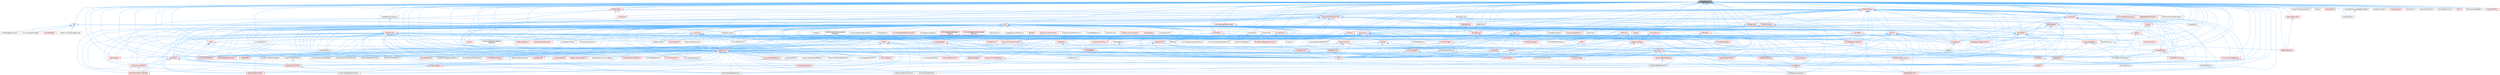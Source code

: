 digraph "UnrealMemory.h"
{
 // INTERACTIVE_SVG=YES
 // LATEX_PDF_SIZE
  bgcolor="transparent";
  edge [fontname=Helvetica,fontsize=10,labelfontname=Helvetica,labelfontsize=10];
  node [fontname=Helvetica,fontsize=10,shape=box,height=0.2,width=0.4];
  Node1 [id="Node000001",label="UnrealMemory.h",height=0.2,width=0.4,color="gray40", fillcolor="grey60", style="filled", fontcolor="black",tooltip=" "];
  Node1 -> Node2 [id="edge1_Node000001_Node000002",dir="back",color="steelblue1",style="solid",tooltip=" "];
  Node2 [id="Node000002",label="AES.h",height=0.2,width=0.4,color="grey40", fillcolor="white", style="filled",URL="$d9/d83/AES_8h.html",tooltip=" "];
  Node2 -> Node3 [id="edge2_Node000002_Node000003",dir="back",color="steelblue1",style="solid",tooltip=" "];
  Node3 [id="Node000003",label="CoreDelegates.h",height=0.2,width=0.4,color="red", fillcolor="#FFF0F0", style="filled",URL="$d9/dc2/CoreDelegates_8h.html",tooltip=" "];
  Node3 -> Node6 [id="edge3_Node000003_Node000006",dir="back",color="steelblue1",style="solid",tooltip=" "];
  Node6 [id="Node000006",label="Core.h",height=0.2,width=0.4,color="red", fillcolor="#FFF0F0", style="filled",URL="$d6/dd7/Core_8h.html",tooltip=" "];
  Node3 -> Node15 [id="edge4_Node000003_Node000015",dir="back",color="steelblue1",style="solid",tooltip=" "];
  Node15 [id="Node000015",label="CoreSharedPCH.h",height=0.2,width=0.4,color="red", fillcolor="#FFF0F0", style="filled",URL="$d8/de5/CoreSharedPCH_8h.html",tooltip=" "];
  Node3 -> Node21 [id="edge5_Node000003_Node000021",dir="back",color="steelblue1",style="solid",tooltip=" "];
  Node21 [id="Node000021",label="NullApplication.h",height=0.2,width=0.4,color="grey40", fillcolor="white", style="filled",URL="$d8/deb/NullApplication_8h.html",tooltip=" "];
  Node2 -> Node565 [id="edge6_Node000002_Node000565",dir="back",color="steelblue1",style="solid",tooltip=" "];
  Node565 [id="Node000565",label="CoreDelegatesInternal.h",height=0.2,width=0.4,color="grey40", fillcolor="white", style="filled",URL="$da/d46/CoreDelegatesInternal_8h.html",tooltip=" "];
  Node2 -> Node566 [id="edge7_Node000002_Node000566",dir="back",color="steelblue1",style="solid",tooltip=" "];
  Node566 [id="Node000566",label="EncryptionKeyManager.h",height=0.2,width=0.4,color="grey40", fillcolor="white", style="filled",URL="$d3/de4/EncryptionKeyManager_8h.html",tooltip=" "];
  Node2 -> Node567 [id="edge8_Node000002_Node000567",dir="back",color="steelblue1",style="solid",tooltip=" "];
  Node567 [id="Node000567",label="IoDirectoryIndex.h",height=0.2,width=0.4,color="grey40", fillcolor="white", style="filled",URL="$d2/de0/IoDirectoryIndex_8h.html",tooltip=" "];
  Node2 -> Node568 [id="edge9_Node000002_Node000568",dir="back",color="steelblue1",style="solid",tooltip=" "];
  Node568 [id="Node000568",label="IoDispatcher.h",height=0.2,width=0.4,color="red", fillcolor="#FFF0F0", style="filled",URL="$d8/d3c/IoDispatcher_8h.html",tooltip=" "];
  Node568 -> Node590 [id="edge10_Node000568_Node000590",dir="back",color="steelblue1",style="solid",tooltip=" "];
  Node590 [id="Node000590",label="IoStore.h",height=0.2,width=0.4,color="grey40", fillcolor="white", style="filled",URL="$d5/d52/IoStore_8h.html",tooltip=" "];
  Node2 -> Node600 [id="edge11_Node000002_Node000600",dir="back",color="steelblue1",style="solid",tooltip=" "];
  Node600 [id="Node000600",label="NamedAESKey.h",height=0.2,width=0.4,color="red", fillcolor="#FFF0F0", style="filled",URL="$d3/d36/NamedAESKey_8h.html",tooltip=" "];
  Node2 -> Node601 [id="edge12_Node000002_Node000601",dir="back",color="steelblue1",style="solid",tooltip=" "];
  Node601 [id="Node000601",label="PlatformIoDispatcherBase.cpp",height=0.2,width=0.4,color="grey40", fillcolor="white", style="filled",URL="$d6/dce/PlatformIoDispatcherBase_8cpp.html",tooltip=" "];
  Node1 -> Node602 [id="edge13_Node000001_Node000602",dir="back",color="steelblue1",style="solid",tooltip=" "];
  Node602 [id="Node000602",label="AllocatorFixedSizeFreeList.h",height=0.2,width=0.4,color="grey40", fillcolor="white", style="filled",URL="$dd/d0d/AllocatorFixedSizeFreeList_8h.html",tooltip=" "];
  Node1 -> Node603 [id="edge14_Node000001_Node000603",dir="back",color="steelblue1",style="solid",tooltip=" "];
  Node603 [id="Node000603",label="Array.h",height=0.2,width=0.4,color="red", fillcolor="#FFF0F0", style="filled",URL="$df/dd0/Array_8h.html",tooltip=" "];
  Node603 -> Node604 [id="edge15_Node000603_Node000604",dir="back",color="steelblue1",style="solid",tooltip=" "];
  Node604 [id="Node000604",label="ABTesting.h",height=0.2,width=0.4,color="grey40", fillcolor="white", style="filled",URL="$d6/dec/ABTesting_8h.html",tooltip=" "];
  Node603 -> Node605 [id="edge16_Node000603_Node000605",dir="back",color="steelblue1",style="solid",tooltip=" "];
  Node605 [id="Node000605",label="AIHelpers.h",height=0.2,width=0.4,color="grey40", fillcolor="white", style="filled",URL="$d1/d0d/AIHelpers_8h.html",tooltip=" "];
  Node603 -> Node606 [id="edge17_Node000603_Node000606",dir="back",color="steelblue1",style="solid",tooltip=" "];
  Node606 [id="Node000606",label="ActorElementEditorAssetData\lInterface.h",height=0.2,width=0.4,color="grey40", fillcolor="white", style="filled",URL="$d9/d7b/ActorElementEditorAssetDataInterface_8h.html",tooltip=" "];
  Node603 -> Node607 [id="edge18_Node000603_Node000607",dir="back",color="steelblue1",style="solid",tooltip=" "];
  Node607 [id="Node000607",label="ActorSoundParameterInterface.h",height=0.2,width=0.4,color="grey40", fillcolor="white", style="filled",URL="$de/d9f/ActorSoundParameterInterface_8h.html",tooltip=" "];
  Node603 -> Node608 [id="edge19_Node000603_Node000608",dir="back",color="steelblue1",style="solid",tooltip=" "];
  Node608 [id="Node000608",label="AndroidJavaEnv.h",height=0.2,width=0.4,color="grey40", fillcolor="white", style="filled",URL="$d6/d94/AndroidJavaEnv_8h.html",tooltip=" "];
  Node603 -> Node609 [id="edge20_Node000603_Node000609",dir="back",color="steelblue1",style="solid",tooltip=" "];
  Node609 [id="Node000609",label="AnimDataModelHasher.h",height=0.2,width=0.4,color="grey40", fillcolor="white", style="filled",URL="$d1/d21/AnimDataModelHasher_8h.html",tooltip=" "];
  Node603 -> Node610 [id="edge21_Node000603_Node000610",dir="back",color="steelblue1",style="solid",tooltip=" "];
  Node610 [id="Node000610",label="AnimDataModelNotifyCollector.h",height=0.2,width=0.4,color="red", fillcolor="#FFF0F0", style="filled",URL="$dc/d99/AnimDataModelNotifyCollector_8h.html",tooltip=" "];
  Node603 -> Node680 [id="edge22_Node000603_Node000680",dir="back",color="steelblue1",style="solid",tooltip=" "];
  Node680 [id="Node000680",label="AnimGraphAttributes.h",height=0.2,width=0.4,color="grey40", fillcolor="white", style="filled",URL="$d3/d40/AnimGraphAttributes_8h.html",tooltip=" "];
  Node603 -> Node681 [id="edge23_Node000603_Node000681",dir="back",color="steelblue1",style="solid",tooltip=" "];
  Node681 [id="Node000681",label="AnimNodeEditMode.h",height=0.2,width=0.4,color="grey40", fillcolor="white", style="filled",URL="$df/df6/AnimNodeEditMode_8h.html",tooltip=" "];
  Node603 -> Node682 [id="edge24_Node000603_Node000682",dir="back",color="steelblue1",style="solid",tooltip=" "];
  Node682 [id="Node000682",label="AnimSequenceHelpers.h",height=0.2,width=0.4,color="grey40", fillcolor="white", style="filled",URL="$dd/d12/AnimSequenceHelpers_8h.html",tooltip=" "];
  Node603 -> Node683 [id="edge25_Node000603_Node000683",dir="back",color="steelblue1",style="solid",tooltip=" "];
  Node683 [id="Node000683",label="App.h",height=0.2,width=0.4,color="red", fillcolor="#FFF0F0", style="filled",URL="$de/d8b/App_8h.html",tooltip=" "];
  Node683 -> Node6 [id="edge26_Node000683_Node000006",dir="back",color="steelblue1",style="solid",tooltip=" "];
  Node683 -> Node15 [id="edge27_Node000683_Node000015",dir="back",color="steelblue1",style="solid",tooltip=" "];
  Node603 -> Node1316 [id="edge28_Node000603_Node001316",dir="back",color="steelblue1",style="solid",tooltip=" "];
  Node1316 [id="Node001316",label="ArchiveFindCulprit.h",height=0.2,width=0.4,color="red", fillcolor="#FFF0F0", style="filled",URL="$de/d30/ArchiveFindCulprit_8h.html",tooltip=" "];
  Node603 -> Node1317 [id="edge29_Node000603_Node001317",dir="back",color="steelblue1",style="solid",tooltip=" "];
  Node1317 [id="Node001317",label="ArchiveHasReferences.h",height=0.2,width=0.4,color="grey40", fillcolor="white", style="filled",URL="$d8/df1/ArchiveHasReferences_8h.html",tooltip=" "];
  Node603 -> Node1318 [id="edge30_Node000603_Node001318",dir="back",color="steelblue1",style="solid",tooltip=" "];
  Node1318 [id="Node001318",label="ArchiveLoadCompressedProxy.h",height=0.2,width=0.4,color="grey40", fillcolor="white", style="filled",URL="$d0/deb/ArchiveLoadCompressedProxy_8h.html",tooltip=" "];
  Node603 -> Node1319 [id="edge31_Node000603_Node001319",dir="back",color="steelblue1",style="solid",tooltip=" "];
  Node1319 [id="Node001319",label="ArchiveObjectCrc32.h",height=0.2,width=0.4,color="red", fillcolor="#FFF0F0", style="filled",URL="$d8/d12/ArchiveObjectCrc32_8h.html",tooltip=" "];
  Node603 -> Node1320 [id="edge32_Node000603_Node001320",dir="back",color="steelblue1",style="solid",tooltip=" "];
  Node1320 [id="Node001320",label="ArchiveSaveCompressedProxy.h",height=0.2,width=0.4,color="grey40", fillcolor="white", style="filled",URL="$d4/dee/ArchiveSaveCompressedProxy_8h.html",tooltip=" "];
  Node603 -> Node1321 [id="edge33_Node000603_Node001321",dir="back",color="steelblue1",style="solid",tooltip=" "];
  Node1321 [id="Node001321",label="ArchiveSerializedProperty\lChain.h",height=0.2,width=0.4,color="red", fillcolor="#FFF0F0", style="filled",URL="$d0/dd3/ArchiveSerializedPropertyChain_8h.html",tooltip=" "];
  Node603 -> Node1326 [id="edge34_Node000603_Node001326",dir="back",color="steelblue1",style="solid",tooltip=" "];
  Node1326 [id="Node001326",label="ArchiveShowReferences.h",height=0.2,width=0.4,color="red", fillcolor="#FFF0F0", style="filled",URL="$db/d28/ArchiveShowReferences_8h.html",tooltip=" "];
  Node603 -> Node593 [id="edge35_Node000603_Node000593",dir="back",color="steelblue1",style="solid",tooltip=" "];
  Node593 [id="Node000593",label="ArchiveStackTrace.h",height=0.2,width=0.4,color="grey40", fillcolor="white", style="filled",URL="$d9/d16/ArchiveStackTrace_8h.html",tooltip=" "];
  Node603 -> Node1327 [id="edge36_Node000603_Node001327",dir="back",color="steelblue1",style="solid",tooltip=" "];
  Node1327 [id="Node001327",label="ArchiveUObjectFromStructured\lArchive.h",height=0.2,width=0.4,color="red", fillcolor="#FFF0F0", style="filled",URL="$d2/d52/ArchiveUObjectFromStructuredArchive_8h.html",tooltip=" "];
  Node603 -> Node1328 [id="edge37_Node000603_Node001328",dir="back",color="steelblue1",style="solid",tooltip=" "];
  Node1328 [id="Node001328",label="ArrayBuilder.h",height=0.2,width=0.4,color="grey40", fillcolor="white", style="filled",URL="$d1/d4b/ArrayBuilder_8h.html",tooltip=" "];
  Node1328 -> Node6 [id="edge38_Node001328_Node000006",dir="back",color="steelblue1",style="solid",tooltip=" "];
  Node603 -> Node1329 [id="edge39_Node000603_Node001329",dir="back",color="steelblue1",style="solid",tooltip=" "];
  Node1329 [id="Node001329",label="ArrayReader.h",height=0.2,width=0.4,color="grey40", fillcolor="white", style="filled",URL="$d8/d40/ArrayReader_8h.html",tooltip=" "];
  Node1329 -> Node6 [id="edge40_Node001329_Node000006",dir="back",color="steelblue1",style="solid",tooltip=" "];
  Node603 -> Node1330 [id="edge41_Node000603_Node001330",dir="back",color="steelblue1",style="solid",tooltip=" "];
  Node1330 [id="Node001330",label="ArrayView.h",height=0.2,width=0.4,color="red", fillcolor="#FFF0F0", style="filled",URL="$d7/df4/ArrayView_8h.html",tooltip=" "];
  Node1330 -> Node609 [id="edge42_Node001330_Node000609",dir="back",color="steelblue1",style="solid",tooltip=" "];
  Node1330 -> Node593 [id="edge43_Node001330_Node000593",dir="back",color="steelblue1",style="solid",tooltip=" "];
  Node1330 -> Node1334 [id="edge44_Node001330_Node001334",dir="back",color="steelblue1",style="solid",tooltip=" "];
  Node1334 [id="Node001334",label="AssetData.h",height=0.2,width=0.4,color="red", fillcolor="#FFF0F0", style="filled",URL="$d9/d19/AssetData_8h.html",tooltip=" "];
  Node1334 -> Node1354 [id="edge45_Node001334_Node001354",dir="back",color="steelblue1",style="solid",tooltip=" "];
  Node1354 [id="Node001354",label="AssetRegistryGenerator.h",height=0.2,width=0.4,color="grey40", fillcolor="white", style="filled",URL="$df/dd1/AssetRegistryGenerator_8h.html",tooltip=" "];
  Node1334 -> Node1356 [id="edge46_Node001334_Node001356",dir="back",color="steelblue1",style="solid",tooltip=" "];
  Node1356 [id="Node001356",label="AssetSourceFilenameCache.h",height=0.2,width=0.4,color="grey40", fillcolor="white", style="filled",URL="$dd/d16/AssetSourceFilenameCache_8h.html",tooltip=" "];
  Node1334 -> Node1370 [id="edge47_Node001334_Node001370",dir="back",color="steelblue1",style="solid",tooltip=" "];
  Node1370 [id="Node001370",label="CollectionDragDropOp.h",height=0.2,width=0.4,color="grey40", fillcolor="white", style="filled",URL="$d6/d23/CollectionDragDropOp_8h.html",tooltip=" "];
  Node1330 -> Node1792 [id="edge48_Node001330_Node001792",dir="back",color="steelblue1",style="solid",tooltip=" "];
  Node1792 [id="Node001792",label="AsyncLoading2.h",height=0.2,width=0.4,color="red", fillcolor="#FFF0F0", style="filled",URL="$dd/db7/AsyncLoading2_8h.html",tooltip=" "];
  Node1330 -> Node1822 [id="edge49_Node001330_Node001822",dir="back",color="steelblue1",style="solid",tooltip=" "];
  Node1822 [id="Node001822",label="BezierChannelCurveModel.h",height=0.2,width=0.4,color="red", fillcolor="#FFF0F0", style="filled",URL="$d3/d63/BezierChannelCurveModel_8h.html",tooltip=" "];
  Node1330 -> Node1826 [id="edge50_Node001330_Node001826",dir="back",color="steelblue1",style="solid",tooltip=" "];
  Node1826 [id="Node001826",label="BlueprintAssetHandler.h",height=0.2,width=0.4,color="grey40", fillcolor="white", style="filled",URL="$d0/d84/BlueprintAssetHandler_8h.html",tooltip=" "];
  Node1330 -> Node475 [id="edge51_Node001330_Node000475",dir="back",color="steelblue1",style="solid",tooltip=" "];
  Node475 [id="Node000475",label="BoolPropertyTrackEditor.h",height=0.2,width=0.4,color="red", fillcolor="#FFF0F0", style="filled",URL="$db/d07/BoolPropertyTrackEditor_8h.html",tooltip=" "];
  Node1330 -> Node1828 [id="edge52_Node001330_Node001828",dir="back",color="steelblue1",style="solid",tooltip=" "];
  Node1828 [id="Node001828",label="BulkDataRegistry.h",height=0.2,width=0.4,color="grey40", fillcolor="white", style="filled",URL="$da/db4/BulkDataRegistry_8h.html",tooltip=" "];
  Node1330 -> Node468 [id="edge53_Node001330_Node000468",dir="back",color="steelblue1",style="solid",tooltip=" "];
  Node468 [id="Node000468",label="CategoryModel.h",height=0.2,width=0.4,color="grey40", fillcolor="white", style="filled",URL="$db/dfe/CategoryModel_8h.html",tooltip=" "];
  Node1330 -> Node3030 [id="edge54_Node001330_Node003030",dir="back",color="steelblue1",style="solid",tooltip=" "];
  Node3030 [id="Node003030",label="ChannelCurveModel.h",height=0.2,width=0.4,color="red", fillcolor="#FFF0F0", style="filled",URL="$de/dfa/ChannelCurveModel_8h.html",tooltip=" "];
  Node3030 -> Node1822 [id="edge55_Node003030_Node001822",dir="back",color="steelblue1",style="solid",tooltip=" "];
  Node1330 -> Node469 [id="edge56_Node001330_Node000469",dir="back",color="steelblue1",style="solid",tooltip=" "];
  Node469 [id="Node000469",label="ChannelModel.h",height=0.2,width=0.4,color="red", fillcolor="#FFF0F0", style="filled",URL="$de/d30/ChannelModel_8h.html",tooltip=" "];
  Node1330 -> Node4215 [id="edge57_Node001330_Node004215",dir="back",color="steelblue1",style="solid",tooltip=" "];
  Node4215 [id="Node004215",label="CompositeBuffer.h",height=0.2,width=0.4,color="red", fillcolor="#FFF0F0", style="filled",URL="$da/d4b/CompositeBuffer_8h.html",tooltip=" "];
  Node4215 -> Node1872 [id="edge58_Node004215_Node001872",dir="back",color="steelblue1",style="solid",tooltip=" "];
  Node1872 [id="Node001872",label="CompactBinary.h",height=0.2,width=0.4,color="red", fillcolor="#FFF0F0", style="filled",URL="$da/d73/CompactBinary_8h.html",tooltip=" "];
  Node1872 -> Node1874 [id="edge59_Node001872_Node001874",dir="back",color="steelblue1",style="solid",tooltip=" "];
  Node1874 [id="Node001874",label="CompactBinaryPackage.h",height=0.2,width=0.4,color="grey40", fillcolor="white", style="filled",URL="$de/d7e/CompactBinaryPackage_8h.html",tooltip=" "];
  Node1872 -> Node1878 [id="edge60_Node001872_Node001878",dir="back",color="steelblue1",style="solid",tooltip=" "];
  Node1878 [id="Node001878",label="CompactBinaryWriter.h",height=0.2,width=0.4,color="red", fillcolor="#FFF0F0", style="filled",URL="$d1/d47/CompactBinaryWriter_8h.html",tooltip=" "];
  Node4215 -> Node1874 [id="edge61_Node004215_Node001874",dir="back",color="steelblue1",style="solid",tooltip=" "];
  Node4215 -> Node2440 [id="edge62_Node004215_Node002440",dir="back",color="steelblue1",style="solid",tooltip=" "];
  Node2440 [id="Node002440",label="ShaderCore.h",height=0.2,width=0.4,color="red", fillcolor="#FFF0F0", style="filled",URL="$d2/dc9/ShaderCore_8h.html",tooltip=" "];
  Node2440 -> Node2215 [id="edge63_Node002440_Node002215",dir="back",color="steelblue1",style="solid",tooltip=" "];
  Node2215 [id="Node002215",label="Shader.h",height=0.2,width=0.4,color="red", fillcolor="#FFF0F0", style="filled",URL="$d2/dac/Shader_8h.html",tooltip=" "];
  Node2215 -> Node2293 [id="edge64_Node002215_Node002293",dir="back",color="steelblue1",style="solid",tooltip=" "];
  Node2293 [id="Node002293",label="RenderGraphUtils.h",height=0.2,width=0.4,color="red", fillcolor="#FFF0F0", style="filled",URL="$d6/d45/RenderGraphUtils_8h.html",tooltip=" "];
  Node1330 -> Node6 [id="edge65_Node001330_Node000006",dir="back",color="steelblue1",style="solid",tooltip=" "];
  Node1330 -> Node3 [id="edge66_Node001330_Node000003",dir="back",color="steelblue1",style="solid",tooltip=" "];
  Node1330 -> Node15 [id="edge67_Node001330_Node000015",dir="back",color="steelblue1",style="solid",tooltip=" "];
  Node1330 -> Node568 [id="edge68_Node001330_Node000568",dir="back",color="steelblue1",style="solid",tooltip=" "];
  Node1330 -> Node8309 [id="edge69_Node001330_Node008309",dir="back",color="steelblue1",style="solid",tooltip=" "];
  Node8309 [id="Node008309",label="MemoryReader.h",height=0.2,width=0.4,color="red", fillcolor="#FFF0F0", style="filled",URL="$da/d8a/MemoryReader_8h.html",tooltip=" "];
  Node8309 -> Node6 [id="edge70_Node008309_Node000006",dir="back",color="steelblue1",style="solid",tooltip=" "];
  Node8309 -> Node15 [id="edge71_Node008309_Node000015",dir="back",color="steelblue1",style="solid",tooltip=" "];
  Node1330 -> Node6602 [id="edge72_Node001330_Node006602",dir="back",color="steelblue1",style="solid",tooltip=" "];
  Node6602 [id="Node006602",label="MeshElementIndexer.h",height=0.2,width=0.4,color="red", fillcolor="#FFF0F0", style="filled",URL="$db/d4c/MeshElementIndexer_8h.html",tooltip=" "];
  Node1330 -> Node7849 [id="edge73_Node001330_Node007849",dir="back",color="steelblue1",style="solid",tooltip=" "];
  Node7849 [id="Node007849",label="ObservableArray.h",height=0.2,width=0.4,color="red", fillcolor="#FFF0F0", style="filled",URL="$d6/d8c/ObservableArray_8h.html",tooltip=" "];
  Node1330 -> Node2293 [id="edge74_Node001330_Node002293",dir="back",color="steelblue1",style="solid",tooltip=" "];
  Node1330 -> Node2138 [id="edge75_Node001330_Node002138",dir="back",color="steelblue1",style="solid",tooltip=" "];
  Node2138 [id="Node002138",label="RigVMByteCode.h",height=0.2,width=0.4,color="red", fillcolor="#FFF0F0", style="filled",URL="$da/d6c/RigVMByteCode_8h.html",tooltip=" "];
  Node1330 -> Node2215 [id="edge76_Node001330_Node002215",dir="back",color="steelblue1",style="solid",tooltip=" "];
  Node1330 -> Node2440 [id="edge77_Node001330_Node002440",dir="back",color="steelblue1",style="solid",tooltip=" "];
  Node1330 -> Node2459 [id="edge78_Node001330_Node002459",dir="back",color="steelblue1",style="solid",tooltip=" "];
  Node2459 [id="Node002459",label="UnifiedBuffer.h",height=0.2,width=0.4,color="red", fillcolor="#FFF0F0", style="filled",URL="$d3/d39/UnifiedBuffer_8h.html",tooltip=" "];
  Node1330 -> Node2746 [id="edge79_Node001330_Node002746",dir="back",color="steelblue1",style="solid",tooltip=" "];
  Node2746 [id="Node002746",label="UnrealType.h",height=0.2,width=0.4,color="red", fillcolor="#FFF0F0", style="filled",URL="$d6/d2f/UnrealType_8h.html",tooltip=" "];
  Node2746 -> Node27 [id="edge80_Node002746_Node000027",dir="back",color="steelblue1",style="solid",tooltip=" "];
  Node27 [id="Node000027",label="BPVariableDragDropAction.h",height=0.2,width=0.4,color="grey40", fillcolor="white", style="filled",URL="$dd/d23/BPVariableDragDropAction_8h.html",tooltip=" "];
  Node2746 -> Node1822 [id="edge81_Node002746_Node001822",dir="back",color="steelblue1",style="solid",tooltip=" "];
  Node2746 -> Node2861 [id="edge82_Node002746_Node002861",dir="back",color="steelblue1",style="solid",tooltip=" "];
  Node2861 [id="Node002861",label="BlueprintActionFilter.h",height=0.2,width=0.4,color="red", fillcolor="#FFF0F0", style="filled",URL="$d5/d2a/BlueprintActionFilter_8h.html",tooltip=" "];
  Node2861 -> Node28 [id="edge83_Node002861_Node000028",dir="back",color="steelblue1",style="solid",tooltip=" "];
  Node28 [id="Node000028",label="BlueprintDragDropMenuItem.h",height=0.2,width=0.4,color="grey40", fillcolor="white", style="filled",URL="$dc/deb/BlueprintDragDropMenuItem_8h.html",tooltip=" "];
  Node2746 -> Node3030 [id="edge84_Node002746_Node003030",dir="back",color="steelblue1",style="solid",tooltip=" "];
  Node2746 -> Node2893 [id="edge85_Node002746_Node002893",dir="back",color="steelblue1",style="solid",tooltip=" "];
  Node2893 [id="Node002893",label="ComponentVisualizer.h",height=0.2,width=0.4,color="red", fillcolor="#FFF0F0", style="filled",URL="$d3/d9b/ComponentVisualizer_8h.html",tooltip=" "];
  Node1330 -> Node4214 [id="edge86_Node001330_Node004214",dir="back",color="steelblue1",style="solid",tooltip=" "];
  Node4214 [id="Node004214",label="xxhash.h",height=0.2,width=0.4,color="red", fillcolor="#FFF0F0", style="filled",URL="$d3/d32/xxhash_8h.html",tooltip=" "];
  Node603 -> Node4565 [id="edge87_Node000603_Node004565",dir="back",color="steelblue1",style="solid",tooltip=" "];
  Node4565 [id="Node004565",label="AssetBundleData.h",height=0.2,width=0.4,color="red", fillcolor="#FFF0F0", style="filled",URL="$df/d47/AssetBundleData_8h.html",tooltip=" "];
  Node4565 -> Node1334 [id="edge88_Node004565_Node001334",dir="back",color="steelblue1",style="solid",tooltip=" "];
  Node603 -> Node1334 [id="edge89_Node000603_Node001334",dir="back",color="steelblue1",style="solid",tooltip=" "];
  Node603 -> Node4542 [id="edge90_Node000603_Node004542",dir="back",color="steelblue1",style="solid",tooltip=" "];
  Node4542 [id="Node004542",label="AssetImportTask.h",height=0.2,width=0.4,color="grey40", fillcolor="white", style="filled",URL="$d7/d65/AssetImportTask_8h.html",tooltip=" "];
  Node603 -> Node4583 [id="edge91_Node000603_Node004583",dir="back",color="steelblue1",style="solid",tooltip=" "];
  Node4583 [id="Node004583",label="AssetManagerTypes.h",height=0.2,width=0.4,color="red", fillcolor="#FFF0F0", style="filled",URL="$d6/d98/AssetManagerTypes_8h.html",tooltip=" "];
  Node603 -> Node1354 [id="edge92_Node000603_Node001354",dir="back",color="steelblue1",style="solid",tooltip=" "];
  Node603 -> Node6425 [id="edge93_Node000603_Node006425",dir="back",color="steelblue1",style="solid",tooltip=" "];
  Node6425 [id="Node006425",label="AssetRegistryInterface.h",height=0.2,width=0.4,color="red", fillcolor="#FFF0F0", style="filled",URL="$d5/d26/AssetRegistryInterface_8h.html",tooltip=" "];
  Node6425 -> Node1354 [id="edge94_Node006425_Node001354",dir="back",color="steelblue1",style="solid",tooltip=" "];
  Node603 -> Node4373 [id="edge95_Node000603_Node004373",dir="back",color="steelblue1",style="solid",tooltip=" "];
  Node4373 [id="Node004373",label="AssetRegistryTagsContext.h",height=0.2,width=0.4,color="red", fillcolor="#FFF0F0", style="filled",URL="$d1/d74/AssetRegistryTagsContext_8h.html",tooltip=" "];
  Node603 -> Node1356 [id="edge96_Node000603_Node001356",dir="back",color="steelblue1",style="solid",tooltip=" "];
  Node603 -> Node6598 [id="edge97_Node000603_Node006598",dir="back",color="steelblue1",style="solid",tooltip=" "];
  Node6598 [id="Node006598",label="AssetTypeActions_SoundBase.h",height=0.2,width=0.4,color="grey40", fillcolor="white", style="filled",URL="$db/d4e/AssetTypeActions__SoundBase_8h.html",tooltip=" "];
  Node603 -> Node1792 [id="edge98_Node000603_Node001792",dir="back",color="steelblue1",style="solid",tooltip=" "];
  Node603 -> Node6824 [id="edge99_Node000603_Node006824",dir="back",color="steelblue1",style="solid",tooltip=" "];
  Node6824 [id="Node006824",label="AudioAnalytics.h",height=0.2,width=0.4,color="grey40", fillcolor="white", style="filled",URL="$dc/d3f/AudioAnalytics_8h.html",tooltip=" "];
  Node603 -> Node223 [id="edge100_Node000603_Node000223",dir="back",color="steelblue1",style="solid",tooltip=" "];
  Node223 [id="Node000223",label="AudioEditorModule.h",height=0.2,width=0.4,color="grey40", fillcolor="white", style="filled",URL="$d4/d28/AudioEditorModule_8h.html",tooltip=" "];
  Node603 -> Node6426 [id="edge101_Node000603_Node006426",dir="back",color="steelblue1",style="solid",tooltip=" "];
  Node6426 [id="Node006426",label="AudioFormatSettings.h",height=0.2,width=0.4,color="grey40", fillcolor="white", style="filled",URL="$d7/d79/AudioFormatSettings_8h.html",tooltip=" "];
  Node603 -> Node4545 [id="edge102_Node000603_Node004545",dir="back",color="steelblue1",style="solid",tooltip=" "];
  Node4545 [id="Node004545",label="AutomatedAssetImportData.h",height=0.2,width=0.4,color="grey40", fillcolor="white", style="filled",URL="$dd/d4f/AutomatedAssetImportData_8h.html",tooltip=" "];
  Node603 -> Node8394 [id="edge103_Node000603_Node008394",dir="back",color="steelblue1",style="solid",tooltip=" "];
  Node8394 [id="Node008394",label="AverageOverlayToVertices.h",height=0.2,width=0.4,color="grey40", fillcolor="white", style="filled",URL="$d8/d66/AverageOverlayToVertices_8h.html",tooltip=" "];
  Node603 -> Node27 [id="edge104_Node000603_Node000027",dir="back",color="steelblue1",style="solid",tooltip=" "];
  Node603 -> Node8395 [id="edge105_Node000603_Node008395",dir="back",color="steelblue1",style="solid",tooltip=" "];
  Node8395 [id="Node008395",label="Base64.h",height=0.2,width=0.4,color="red", fillcolor="#FFF0F0", style="filled",URL="$d1/dbd/Base64_8h.html",tooltip=" "];
  Node603 -> Node1822 [id="edge106_Node000603_Node001822",dir="back",color="steelblue1",style="solid",tooltip=" "];
  Node603 -> Node8396 [id="edge107_Node000603_Node008396",dir="back",color="steelblue1",style="solid",tooltip=" "];
  Node8396 [id="Node008396",label="BinaryArchiveFormatter.h",height=0.2,width=0.4,color="red", fillcolor="#FFF0F0", style="filled",URL="$d2/d01/BinaryArchiveFormatter_8h.html",tooltip=" "];
  Node603 -> Node481 [id="edge108_Node000603_Node000481",dir="back",color="steelblue1",style="solid",tooltip=" "];
  Node481 [id="Node000481",label="BindingLifetimeTrackEditor.h",height=0.2,width=0.4,color="grey40", fillcolor="white", style="filled",URL="$db/d3c/BindingLifetimeTrackEditor_8h.html",tooltip=" "];
  Node603 -> Node8498 [id="edge109_Node000603_Node008498",dir="back",color="steelblue1",style="solid",tooltip=" "];
  Node8498 [id="Node008498",label="BitReader.h",height=0.2,width=0.4,color="red", fillcolor="#FFF0F0", style="filled",URL="$dd/d8b/BitReader_8h.html",tooltip=" "];
  Node8498 -> Node6 [id="edge110_Node008498_Node000006",dir="back",color="steelblue1",style="solid",tooltip=" "];
  Node8498 -> Node15 [id="edge111_Node008498_Node000015",dir="back",color="steelblue1",style="solid",tooltip=" "];
  Node8498 -> Node8499 [id="edge112_Node008498_Node008499",dir="back",color="steelblue1",style="solid",tooltip=" "];
  Node8499 [id="Node008499",label="SequenceHistory.h",height=0.2,width=0.4,color="grey40", fillcolor="white", style="filled",URL="$d9/da4/SequenceHistory_8h.html",tooltip=" "];
  Node8499 -> Node8284 [id="edge113_Node008499_Node008284",dir="back",color="steelblue1",style="solid",tooltip=" "];
  Node8284 [id="Node008284",label="NetPacketNotify.h",height=0.2,width=0.4,color="red", fillcolor="#FFF0F0", style="filled",URL="$dd/d33/NetPacketNotify_8h.html",tooltip=" "];
  Node603 -> Node8500 [id="edge114_Node000603_Node008500",dir="back",color="steelblue1",style="solid",tooltip=" "];
  Node8500 [id="Node008500",label="BitWriter.h",height=0.2,width=0.4,color="red", fillcolor="#FFF0F0", style="filled",URL="$d5/d10/BitWriter_8h.html",tooltip=" "];
  Node8500 -> Node6 [id="edge115_Node008500_Node000006",dir="back",color="steelblue1",style="solid",tooltip=" "];
  Node8500 -> Node15 [id="edge116_Node008500_Node000015",dir="back",color="steelblue1",style="solid",tooltip=" "];
  Node8500 -> Node8499 [id="edge117_Node008500_Node008499",dir="back",color="steelblue1",style="solid",tooltip=" "];
  Node603 -> Node4449 [id="edge118_Node000603_Node004449",dir="back",color="steelblue1",style="solid",tooltip=" "];
  Node4449 [id="Node004449",label="BlueprintActionDatabase.h",height=0.2,width=0.4,color="red", fillcolor="#FFF0F0", style="filled",URL="$d4/dae/BlueprintActionDatabase_8h.html",tooltip=" "];
  Node4449 -> Node535 [id="edge119_Node004449_Node000535",dir="back",color="steelblue1",style="solid",tooltip=" "];
  Node535 [id="Node000535",label="BlueprintTypePromotion.h",height=0.2,width=0.4,color="grey40", fillcolor="white", style="filled",URL="$d2/d23/BlueprintTypePromotion_8h.html",tooltip=" "];
  Node603 -> Node2861 [id="edge120_Node000603_Node002861",dir="back",color="steelblue1",style="solid",tooltip=" "];
  Node603 -> Node1374 [id="edge121_Node000603_Node001374",dir="back",color="steelblue1",style="solid",tooltip=" "];
  Node1374 [id="Node001374",label="BlueprintActionMenuBuilder.h",height=0.2,width=0.4,color="grey40", fillcolor="white", style="filled",URL="$dd/dea/BlueprintActionMenuBuilder_8h.html",tooltip=" "];
  Node603 -> Node1375 [id="edge122_Node000603_Node001375",dir="back",color="steelblue1",style="solid",tooltip=" "];
  Node1375 [id="Node001375",label="BlueprintActionMenuItem.h",height=0.2,width=0.4,color="grey40", fillcolor="white", style="filled",URL="$d8/dca/BlueprintActionMenuItem_8h.html",tooltip=" "];
  Node603 -> Node1826 [id="edge123_Node000603_Node001826",dir="back",color="steelblue1",style="solid",tooltip=" "];
  Node603 -> Node4547 [id="edge124_Node000603_Node004547",dir="back",color="steelblue1",style="solid",tooltip=" "];
  Node4547 [id="Node004547",label="BlueprintCompilerExtension.h",height=0.2,width=0.4,color="grey40", fillcolor="white", style="filled",URL="$d3/dc0/BlueprintCompilerExtension_8h.html",tooltip=" "];
  Node603 -> Node28 [id="edge125_Node000603_Node000028",dir="back",color="steelblue1",style="solid",tooltip=" "];
  Node603 -> Node26 [id="edge126_Node000603_Node000026",dir="back",color="steelblue1",style="solid",tooltip=" "];
  Node26 [id="Node000026",label="BlueprintEditor.h",height=0.2,width=0.4,color="red", fillcolor="#FFF0F0", style="filled",URL="$df/d7d/BlueprintEditor_8h.html",tooltip=" "];
  Node26 -> Node27 [id="edge127_Node000026_Node000027",dir="back",color="steelblue1",style="solid",tooltip=" "];
  Node26 -> Node28 [id="edge128_Node000026_Node000028",dir="back",color="steelblue1",style="solid",tooltip=" "];
  Node26 -> Node29 [id="edge129_Node000026_Node000029",dir="back",color="steelblue1",style="solid",tooltip=" "];
  Node29 [id="Node000029",label="BlueprintEditorModes.h",height=0.2,width=0.4,color="red", fillcolor="#FFF0F0", style="filled",URL="$d9/d70/BlueprintEditorModes_8h.html",tooltip=" "];
  Node603 -> Node29 [id="edge130_Node000603_Node000029",dir="back",color="steelblue1",style="solid",tooltip=" "];
  Node603 -> Node224 [id="edge131_Node000603_Node000224",dir="back",color="steelblue1",style="solid",tooltip=" "];
  Node224 [id="Node000224",label="BlueprintEditorModule.h",height=0.2,width=0.4,color="grey40", fillcolor="white", style="filled",URL="$df/d39/BlueprintEditorModule_8h.html",tooltip=" "];
  Node224 -> Node26 [id="edge132_Node000224_Node000026",dir="back",color="steelblue1",style="solid",tooltip=" "];
  Node603 -> Node534 [id="edge133_Node000603_Node000534",dir="back",color="steelblue1",style="solid",tooltip=" "];
  Node534 [id="Node000534",label="BlueprintEditorSettings.h",height=0.2,width=0.4,color="red", fillcolor="#FFF0F0", style="filled",URL="$d4/dbc/BlueprintEditorSettings_8h.html",tooltip=" "];
  Node534 -> Node535 [id="edge134_Node000534_Node000535",dir="back",color="steelblue1",style="solid",tooltip=" "];
  Node603 -> Node6623 [id="edge135_Node000603_Node006623",dir="back",color="steelblue1",style="solid",tooltip=" "];
  Node6623 [id="Node006623",label="BlueprintGraphModule.h",height=0.2,width=0.4,color="grey40", fillcolor="white", style="filled",URL="$d8/d11/BlueprintGraphModule_8h.html",tooltip=" "];
  Node6623 -> Node2861 [id="edge136_Node006623_Node002861",dir="back",color="steelblue1",style="solid",tooltip=" "];
  Node603 -> Node5988 [id="edge137_Node000603_Node005988",dir="back",color="steelblue1",style="solid",tooltip=" "];
  Node5988 [id="Node005988",label="BlueprintManagedListDetails.h",height=0.2,width=0.4,color="grey40", fillcolor="white", style="filled",URL="$da/d22/BlueprintManagedListDetails_8h.html",tooltip=" "];
  Node603 -> Node4548 [id="edge138_Node000603_Node004548",dir="back",color="steelblue1",style="solid",tooltip=" "];
  Node4548 [id="Node004548",label="BlueprintNamespaceRegistry.h",height=0.2,width=0.4,color="grey40", fillcolor="white", style="filled",URL="$dc/dc7/BlueprintNamespaceRegistry_8h.html",tooltip=" "];
  Node603 -> Node2865 [id="edge139_Node000603_Node002865",dir="back",color="steelblue1",style="solid",tooltip=" "];
  Node2865 [id="Node002865",label="BlueprintNodeTemplateCache.h",height=0.2,width=0.4,color="grey40", fillcolor="white", style="filled",URL="$d7/d87/BlueprintNodeTemplateCache_8h.html",tooltip=" "];
  Node603 -> Node1377 [id="edge140_Node000603_Node001377",dir="back",color="steelblue1",style="solid",tooltip=" "];
  Node1377 [id="Node001377",label="BlueprintPaletteFavorites.h",height=0.2,width=0.4,color="grey40", fillcolor="white", style="filled",URL="$dd/d5a/BlueprintPaletteFavorites_8h.html",tooltip=" "];
  Node603 -> Node4549 [id="edge141_Node000603_Node004549",dir="back",color="steelblue1",style="solid",tooltip=" "];
  Node4549 [id="Node004549",label="BlueprintSupport.h",height=0.2,width=0.4,color="red", fillcolor="#FFF0F0", style="filled",URL="$d1/d6c/BlueprintSupport_8h.html",tooltip=" "];
  Node603 -> Node535 [id="edge142_Node000603_Node000535",dir="back",color="steelblue1",style="solid",tooltip=" "];
  Node603 -> Node475 [id="edge143_Node000603_Node000475",dir="back",color="steelblue1",style="solid",tooltip=" "];
  Node603 -> Node6437 [id="edge144_Node000603_Node006437",dir="back",color="steelblue1",style="solid",tooltip=" "];
  Node6437 [id="Node006437",label="Box2D.h",height=0.2,width=0.4,color="red", fillcolor="#FFF0F0", style="filled",URL="$d3/d1c/Box2D_8h.html",tooltip=" "];
  Node6437 -> Node4562 [id="edge145_Node006437_Node004562",dir="back",color="steelblue1",style="solid",tooltip=" "];
  Node4562 [id="Node004562",label="Class.h",height=0.2,width=0.4,color="red", fillcolor="#FFF0F0", style="filled",URL="$d4/d05/Class_8h.html",tooltip=" "];
  Node4562 -> Node4565 [id="edge146_Node004562_Node004565",dir="back",color="steelblue1",style="solid",tooltip=" "];
  Node4562 -> Node1334 [id="edge147_Node004562_Node001334",dir="back",color="steelblue1",style="solid",tooltip=" "];
  Node4562 -> Node4583 [id="edge148_Node004562_Node004583",dir="back",color="steelblue1",style="solid",tooltip=" "];
  Node4562 -> Node27 [id="edge149_Node004562_Node000027",dir="back",color="steelblue1",style="solid",tooltip=" "];
  Node4562 -> Node2861 [id="edge150_Node004562_Node002861",dir="back",color="steelblue1",style="solid",tooltip=" "];
  Node4562 -> Node534 [id="edge151_Node004562_Node000534",dir="back",color="steelblue1",style="solid",tooltip=" "];
  Node4562 -> Node3737 [id="edge152_Node004562_Node003737",dir="back",color="steelblue1",style="solid",tooltip=" "];
  Node3737 [id="Node003737",label="BuiltInChannelEditors.h",height=0.2,width=0.4,color="grey40", fillcolor="white", style="filled",URL="$df/daf/BuiltInChannelEditors_8h.html",tooltip=" "];
  Node4562 -> Node4769 [id="edge153_Node004562_Node004769",dir="back",color="steelblue1",style="solid",tooltip=" "];
  Node4769 [id="Node004769",label="ClassIconFinder.h",height=0.2,width=0.4,color="red", fillcolor="#FFF0F0", style="filled",URL="$dc/d62/ClassIconFinder_8h.html",tooltip=" "];
  Node4562 -> Node4647 [id="edge154_Node004562_Node004647",dir="back",color="steelblue1",style="solid",tooltip=" "];
  Node4647 [id="Node004647",label="LiveLinkTypes.h",height=0.2,width=0.4,color="red", fillcolor="#FFF0F0", style="filled",URL="$d2/d4c/LiveLinkTypes_8h.html",tooltip=" "];
  Node4562 -> Node2746 [id="edge155_Node004562_Node002746",dir="back",color="steelblue1",style="solid",tooltip=" "];
  Node6437 -> Node6 [id="edge156_Node006437_Node000006",dir="back",color="steelblue1",style="solid",tooltip=" "];
  Node6437 -> Node6526 [id="edge157_Node006437_Node006526",dir="back",color="steelblue1",style="solid",tooltip=" "];
  Node6526 [id="Node006526",label="CoreMinimal.h",height=0.2,width=0.4,color="red", fillcolor="#FFF0F0", style="filled",URL="$d7/d67/CoreMinimal_8h.html",tooltip=" "];
  Node6526 -> Node680 [id="edge158_Node006526_Node000680",dir="back",color="steelblue1",style="solid",tooltip=" "];
  Node6526 -> Node681 [id="edge159_Node006526_Node000681",dir="back",color="steelblue1",style="solid",tooltip=" "];
  Node6526 -> Node1316 [id="edge160_Node006526_Node001316",dir="back",color="steelblue1",style="solid",tooltip=" "];
  Node6526 -> Node1317 [id="edge161_Node006526_Node001317",dir="back",color="steelblue1",style="solid",tooltip=" "];
  Node6526 -> Node1319 [id="edge162_Node006526_Node001319",dir="back",color="steelblue1",style="solid",tooltip=" "];
  Node6526 -> Node1326 [id="edge163_Node006526_Node001326",dir="back",color="steelblue1",style="solid",tooltip=" "];
  Node6526 -> Node4542 [id="edge164_Node006526_Node004542",dir="back",color="steelblue1",style="solid",tooltip=" "];
  Node6526 -> Node1356 [id="edge165_Node006526_Node001356",dir="back",color="steelblue1",style="solid",tooltip=" "];
  Node6526 -> Node6598 [id="edge166_Node006526_Node006598",dir="back",color="steelblue1",style="solid",tooltip=" "];
  Node6526 -> Node1792 [id="edge167_Node006526_Node001792",dir="back",color="steelblue1",style="solid",tooltip=" "];
  Node6526 -> Node4545 [id="edge168_Node006526_Node004545",dir="back",color="steelblue1",style="solid",tooltip=" "];
  Node6526 -> Node27 [id="edge169_Node006526_Node000027",dir="back",color="steelblue1",style="solid",tooltip=" "];
  Node6526 -> Node481 [id="edge170_Node006526_Node000481",dir="back",color="steelblue1",style="solid",tooltip=" "];
  Node6526 -> Node4449 [id="edge171_Node006526_Node004449",dir="back",color="steelblue1",style="solid",tooltip=" "];
  Node6526 -> Node2861 [id="edge172_Node006526_Node002861",dir="back",color="steelblue1",style="solid",tooltip=" "];
  Node6526 -> Node1374 [id="edge173_Node006526_Node001374",dir="back",color="steelblue1",style="solid",tooltip=" "];
  Node6526 -> Node1375 [id="edge174_Node006526_Node001375",dir="back",color="steelblue1",style="solid",tooltip=" "];
  Node6526 -> Node28 [id="edge175_Node006526_Node000028",dir="back",color="steelblue1",style="solid",tooltip=" "];
  Node6526 -> Node26 [id="edge176_Node006526_Node000026",dir="back",color="steelblue1",style="solid",tooltip=" "];
  Node6526 -> Node29 [id="edge177_Node006526_Node000029",dir="back",color="steelblue1",style="solid",tooltip=" "];
  Node6526 -> Node224 [id="edge178_Node006526_Node000224",dir="back",color="steelblue1",style="solid",tooltip=" "];
  Node6526 -> Node534 [id="edge179_Node006526_Node000534",dir="back",color="steelblue1",style="solid",tooltip=" "];
  Node6526 -> Node6623 [id="edge180_Node006526_Node006623",dir="back",color="steelblue1",style="solid",tooltip=" "];
  Node6526 -> Node5988 [id="edge181_Node006526_Node005988",dir="back",color="steelblue1",style="solid",tooltip=" "];
  Node6526 -> Node4548 [id="edge182_Node006526_Node004548",dir="back",color="steelblue1",style="solid",tooltip=" "];
  Node6526 -> Node2865 [id="edge183_Node006526_Node002865",dir="back",color="steelblue1",style="solid",tooltip=" "];
  Node6526 -> Node1377 [id="edge184_Node006526_Node001377",dir="back",color="steelblue1",style="solid",tooltip=" "];
  Node6526 -> Node4549 [id="edge185_Node006526_Node004549",dir="back",color="steelblue1",style="solid",tooltip=" "];
  Node6526 -> Node535 [id="edge186_Node006526_Node000535",dir="back",color="steelblue1",style="solid",tooltip=" "];
  Node6526 -> Node475 [id="edge187_Node006526_Node000475",dir="back",color="steelblue1",style="solid",tooltip=" "];
  Node6526 -> Node2509 [id="edge188_Node006526_Node002509",dir="back",color="steelblue1",style="solid",tooltip=" "];
  Node2509 [id="Node002509",label="BulkData.h",height=0.2,width=0.4,color="red", fillcolor="#FFF0F0", style="filled",URL="$d4/d8e/BulkData_8h.html",tooltip=" "];
  Node2509 -> Node2510 [id="edge189_Node002509_Node002510",dir="back",color="steelblue1",style="solid",tooltip=" "];
  Node2510 [id="Node002510",label="BulkDataReader.h",height=0.2,width=0.4,color="grey40", fillcolor="white", style="filled",URL="$d4/d9b/BulkDataReader_8h.html",tooltip=" "];
  Node2509 -> Node2511 [id="edge190_Node002509_Node002511",dir="back",color="steelblue1",style="solid",tooltip=" "];
  Node2511 [id="Node002511",label="BulkDataWriter.h",height=0.2,width=0.4,color="grey40", fillcolor="white", style="filled",URL="$dc/dcb/BulkDataWriter_8h.html",tooltip=" "];
  Node6526 -> Node4561 [id="edge191_Node006526_Node004561",dir="back",color="steelblue1",style="solid",tooltip=" "];
  Node4561 [id="Node004561",label="ChunkDependencyInfo.h",height=0.2,width=0.4,color="grey40", fillcolor="white", style="filled",URL="$da/da2/ChunkDependencyInfo_8h.html",tooltip=" "];
  Node6526 -> Node4769 [id="edge192_Node006526_Node004769",dir="back",color="steelblue1",style="solid",tooltip=" "];
  Node6526 -> Node1370 [id="edge193_Node006526_Node001370",dir="back",color="steelblue1",style="solid",tooltip=" "];
  Node6526 -> Node4612 [id="edge194_Node006526_Node004612",dir="back",color="steelblue1",style="solid",tooltip=" "];
  Node4612 [id="Node004612",label="CompilerResultsLog.h",height=0.2,width=0.4,color="red", fillcolor="#FFF0F0", style="filled",URL="$dc/d68/CompilerResultsLog_8h.html",tooltip=" "];
  Node6526 -> Node2893 [id="edge195_Node006526_Node002893",dir="back",color="steelblue1",style="solid",tooltip=" "];
  Node6526 -> Node1383 [id="edge196_Node006526_Node001383",dir="back",color="steelblue1",style="solid",tooltip=" "];
  Node1383 [id="Node001383",label="ConnectionDrawingPolicy.h",height=0.2,width=0.4,color="red", fillcolor="#FFF0F0", style="filled",URL="$d5/dc8/ConnectionDrawingPolicy_8h.html",tooltip=" "];
  Node6526 -> Node6 [id="edge197_Node006526_Node000006",dir="back",color="steelblue1",style="solid",tooltip=" "];
  Node6526 -> Node15 [id="edge198_Node006526_Node000015",dir="back",color="steelblue1",style="solid",tooltip=" "];
  Node6526 -> Node5774 [id="edge199_Node006526_Node005774",dir="back",color="steelblue1",style="solid",tooltip=" "];
  Node5774 [id="Node005774",label="DynamicallyTypedValue.h",height=0.2,width=0.4,color="red", fillcolor="#FFF0F0", style="filled",URL="$db/d80/DynamicallyTypedValue_8h.html",tooltip=" "];
  Node6526 -> Node6937 [id="edge200_Node006526_Node006937",dir="back",color="steelblue1",style="solid",tooltip=" "];
  Node6937 [id="Node006937",label="HazardPointer.h",height=0.2,width=0.4,color="red", fillcolor="#FFF0F0", style="filled",URL="$d5/d08/HazardPointer_8h.html",tooltip=" "];
  Node6526 -> Node4647 [id="edge201_Node006526_Node004647",dir="back",color="steelblue1",style="solid",tooltip=" "];
  Node6526 -> Node6602 [id="edge202_Node006526_Node006602",dir="back",color="steelblue1",style="solid",tooltip=" "];
  Node6526 -> Node6300 [id="edge203_Node006526_Node006300",dir="back",color="steelblue1",style="solid",tooltip=" "];
  Node6300 [id="Node006300",label="ObjectReader.h",height=0.2,width=0.4,color="red", fillcolor="#FFF0F0", style="filled",URL="$de/d04/ObjectReader_8h.html",tooltip=" "];
  Node6526 -> Node6961 [id="edge204_Node006526_Node006961",dir="back",color="steelblue1",style="solid",tooltip=" "];
  Node6961 [id="Node006961",label="QueuedThreadPoolWrapper.h",height=0.2,width=0.4,color="grey40", fillcolor="white", style="filled",URL="$dc/d5f/QueuedThreadPoolWrapper_8h.html",tooltip=" "];
  Node6526 -> Node706 [id="edge205_Node006526_Node000706",dir="back",color="steelblue1",style="solid",tooltip=" "];
  Node706 [id="Node000706",label="ReferenceChainSearch.h",height=0.2,width=0.4,color="red", fillcolor="#FFF0F0", style="filled",URL="$d3/db7/ReferenceChainSearch_8h.html",tooltip=" "];
  Node6526 -> Node7410 [id="edge206_Node006526_Node007410",dir="back",color="steelblue1",style="solid",tooltip=" "];
  Node7410 [id="Node007410",label="RenderGraphAllocator.h",height=0.2,width=0.4,color="red", fillcolor="#FFF0F0", style="filled",URL="$d4/da7/RenderGraphAllocator_8h.html",tooltip=" "];
  Node7410 -> Node2293 [id="edge207_Node007410_Node002293",dir="back",color="steelblue1",style="solid",tooltip=" "];
  Node6526 -> Node2138 [id="edge208_Node006526_Node002138",dir="back",color="steelblue1",style="solid",tooltip=" "];
  Node6526 -> Node2215 [id="edge209_Node006526_Node002215",dir="back",color="steelblue1",style="solid",tooltip=" "];
  Node6526 -> Node2440 [id="edge210_Node006526_Node002440",dir="back",color="steelblue1",style="solid",tooltip=" "];
  Node6526 -> Node2459 [id="edge211_Node006526_Node002459",dir="back",color="steelblue1",style="solid",tooltip=" "];
  Node6526 -> Node7586 [id="edge212_Node006526_Node007586",dir="back",color="steelblue1",style="solid",tooltip=" "];
  Node7586 [id="Node007586",label="UniqueIndexSet.h",height=0.2,width=0.4,color="red", fillcolor="#FFF0F0", style="filled",URL="$d8/d8a/UniqueIndexSet_8h.html",tooltip=" "];
  Node6437 -> Node15 [id="edge213_Node006437_Node000015",dir="back",color="steelblue1",style="solid",tooltip=" "];
  Node603 -> Node7657 [id="edge214_Node000603_Node007657",dir="back",color="steelblue1",style="solid",tooltip=" "];
  Node7657 [id="Node007657",label="BufferArchive.h",height=0.2,width=0.4,color="red", fillcolor="#FFF0F0", style="filled",URL="$df/d5a/BufferArchive_8h.html",tooltip=" "];
  Node7657 -> Node6 [id="edge215_Node007657_Node000006",dir="back",color="steelblue1",style="solid",tooltip=" "];
  Node603 -> Node8343 [id="edge216_Node000603_Node008343",dir="back",color="steelblue1",style="solid",tooltip=" "];
  Node8343 [id="Node008343",label="BufferedOutputDevice.h",height=0.2,width=0.4,color="grey40", fillcolor="white", style="filled",URL="$d0/d9c/BufferedOutputDevice_8h.html",tooltip=" "];
  Node8343 -> Node6 [id="edge217_Node008343_Node000006",dir="back",color="steelblue1",style="solid",tooltip=" "];
  Node8343 -> Node15 [id="edge218_Node008343_Node000015",dir="back",color="steelblue1",style="solid",tooltip=" "];
  Node603 -> Node7659 [id="edge219_Node000603_Node007659",dir="back",color="steelblue1",style="solid",tooltip=" "];
  Node7659 [id="Node007659",label="BuildResultDependenciesMap.h",height=0.2,width=0.4,color="red", fillcolor="#FFF0F0", style="filled",URL="$da/d87/BuildResultDependenciesMap_8h.html",tooltip=" "];
  Node603 -> Node3737 [id="edge220_Node000603_Node003737",dir="back",color="steelblue1",style="solid",tooltip=" "];
  Node603 -> Node2509 [id="edge221_Node000603_Node002509",dir="back",color="steelblue1",style="solid",tooltip=" "];
  Node603 -> Node1828 [id="edge222_Node000603_Node001828",dir="back",color="steelblue1",style="solid",tooltip=" "];
  Node603 -> Node8501 [id="edge223_Node000603_Node008501",dir="back",color="steelblue1",style="solid",tooltip=" "];
  Node8501 [id="Node008501",label="CachedPagedArray.h",height=0.2,width=0.4,color="grey40", fillcolor="white", style="filled",URL="$d1/d5f/CachedPagedArray_8h.html",tooltip=" "];
  Node603 -> Node8490 [id="edge224_Node000603_Node008490",dir="back",color="steelblue1",style="solid",tooltip=" "];
  Node8490 [id="Node008490",label="CachedStringStore.h",height=0.2,width=0.4,color="grey40", fillcolor="white", style="filled",URL="$d2/d50/CachedStringStore_8h.html",tooltip=" "];
  Node603 -> Node468 [id="edge225_Node000603_Node000468",dir="back",color="steelblue1",style="solid",tooltip=" "];
  Node603 -> Node8502 [id="edge226_Node000603_Node008502",dir="back",color="steelblue1",style="solid",tooltip=" "];
  Node8502 [id="Node008502",label="Change.h",height=0.2,width=0.4,color="red", fillcolor="#FFF0F0", style="filled",URL="$d2/d78/Change_8h.html",tooltip=" "];
  Node603 -> Node7696 [id="edge227_Node000603_Node007696",dir="back",color="steelblue1",style="solid",tooltip=" "];
  Node7696 [id="Node007696",label="Channel.h",height=0.2,width=0.4,color="grey40", fillcolor="white", style="filled",URL="$db/d1c/Developer_2TraceServices_2Public_2TraceServices_2Model_2Channel_8h.html",tooltip=" "];
  Node603 -> Node3030 [id="edge228_Node000603_Node003030",dir="back",color="steelblue1",style="solid",tooltip=" "];
  Node603 -> Node469 [id="edge229_Node000603_Node000469",dir="back",color="steelblue1",style="solid",tooltip=" "];
  Node603 -> Node877 [id="edge230_Node000603_Node000877",dir="back",color="steelblue1",style="solid",tooltip=" "];
  Node877 [id="Node000877",label="ChaosCooking.h",height=0.2,width=0.4,color="grey40", fillcolor="white", style="filled",URL="$de/d88/ChaosCooking_8h.html",tooltip=" "];
  Node603 -> Node4561 [id="edge231_Node000603_Node004561",dir="back",color="steelblue1",style="solid",tooltip=" "];
  Node603 -> Node8504 [id="edge232_Node000603_Node008504",dir="back",color="steelblue1",style="solid",tooltip=" "];
  Node8504 [id="Node008504",label="CircularBuffer.h",height=0.2,width=0.4,color="red", fillcolor="#FFF0F0", style="filled",URL="$de/dc4/CircularBuffer_8h.html",tooltip=" "];
  Node8504 -> Node6 [id="edge233_Node008504_Node000006",dir="back",color="steelblue1",style="solid",tooltip=" "];
  Node603 -> Node4562 [id="edge234_Node000603_Node004562",dir="back",color="steelblue1",style="solid",tooltip=" "];
  Node603 -> Node4769 [id="edge235_Node000603_Node004769",dir="back",color="steelblue1",style="solid",tooltip=" "];
  Node603 -> Node919 [id="edge236_Node000603_Node000919",dir="back",color="steelblue1",style="solid",tooltip=" "];
  Node919 [id="Node000919",label="ClusterUnionComponent.h",height=0.2,width=0.4,color="red", fillcolor="#FFF0F0", style="filled",URL="$d0/d16/ClusterUnionComponent_8h.html",tooltip=" "];
  Node603 -> Node1370 [id="edge237_Node000603_Node001370",dir="back",color="steelblue1",style="solid",tooltip=" "];
  Node603 -> Node749 [id="edge238_Node000603_Node000749",dir="back",color="steelblue1",style="solid",tooltip=" "];
  Node749 [id="Node000749",label="ColliderMesh.h",height=0.2,width=0.4,color="red", fillcolor="#FFF0F0", style="filled",URL="$d8/d3c/ColliderMesh_8h.html",tooltip=" "];
  Node603 -> Node8398 [id="edge239_Node000603_Node008398",dir="back",color="steelblue1",style="solid",tooltip=" "];
  Node8398 [id="Node008398",label="Color.h",height=0.2,width=0.4,color="red", fillcolor="#FFF0F0", style="filled",URL="$dd/dac/Color_8h.html",tooltip=" "];
  Node8398 -> Node6598 [id="edge240_Node008398_Node006598",dir="back",color="steelblue1",style="solid",tooltip=" "];
  Node8398 -> Node1375 [id="edge241_Node008398_Node001375",dir="back",color="steelblue1",style="solid",tooltip=" "];
  Node8398 -> Node26 [id="edge242_Node008398_Node000026",dir="back",color="steelblue1",style="solid",tooltip=" "];
  Node8398 -> Node8399 [id="edge243_Node008398_Node008399",dir="back",color="steelblue1",style="solid",tooltip=" "];
  Node8399 [id="Node008399",label="ColorList.h",height=0.2,width=0.4,color="red", fillcolor="#FFF0F0", style="filled",URL="$db/da1/ColorList_8h.html",tooltip=" "];
  Node8399 -> Node6 [id="edge244_Node008399_Node000006",dir="back",color="steelblue1",style="solid",tooltip=" "];
  Node8399 -> Node15 [id="edge245_Node008399_Node000015",dir="back",color="steelblue1",style="solid",tooltip=" "];
  Node8398 -> Node4030 [id="edge246_Node008398_Node004030",dir="back",color="steelblue1",style="solid",tooltip=" "];
  Node4030 [id="Node004030",label="ColorPropertySection.h",height=0.2,width=0.4,color="grey40", fillcolor="white", style="filled",URL="$d9/d2f/ColorPropertySection_8h.html",tooltip=" "];
  Node8398 -> Node4439 [id="edge247_Node008398_Node004439",dir="back",color="steelblue1",style="solid",tooltip=" "];
  Node4439 [id="Node004439",label="ConfigCacheIni.h",height=0.2,width=0.4,color="red", fillcolor="#FFF0F0", style="filled",URL="$dd/d3f/ConfigCacheIni_8h.html",tooltip=" "];
  Node4439 -> Node4440 [id="edge248_Node004439_Node004440",dir="back",color="steelblue1",style="solid",tooltip=" "];
  Node4440 [id="Node004440",label="ConfigContext.h",height=0.2,width=0.4,color="grey40", fillcolor="white", style="filled",URL="$d7/d2e/ConfigContext_8h.html",tooltip=" "];
  Node4439 -> Node6 [id="edge249_Node004439_Node000006",dir="back",color="steelblue1",style="solid",tooltip=" "];
  Node4439 -> Node15 [id="edge250_Node004439_Node000015",dir="back",color="steelblue1",style="solid",tooltip=" "];
  Node8398 -> Node1383 [id="edge251_Node008398_Node001383",dir="back",color="steelblue1",style="solid",tooltip=" "];
  Node8398 -> Node6 [id="edge252_Node008398_Node000006",dir="back",color="steelblue1",style="solid",tooltip=" "];
  Node8398 -> Node15 [id="edge253_Node008398_Node000015",dir="back",color="steelblue1",style="solid",tooltip=" "];
  Node8398 -> Node7959 [id="edge254_Node008398_Node007959",dir="back",color="steelblue1",style="solid",tooltip=" "];
  Node7959 [id="Node007959",label="InterpCurvePoint.h",height=0.2,width=0.4,color="red", fillcolor="#FFF0F0", style="filled",URL="$d7/db8/InterpCurvePoint_8h.html",tooltip=" "];
  Node7959 -> Node4562 [id="edge255_Node007959_Node004562",dir="back",color="steelblue1",style="solid",tooltip=" "];
  Node7959 -> Node6 [id="edge256_Node007959_Node000006",dir="back",color="steelblue1",style="solid",tooltip=" "];
  Node7959 -> Node15 [id="edge257_Node007959_Node000015",dir="back",color="steelblue1",style="solid",tooltip=" "];
  Node8398 -> Node2293 [id="edge258_Node008398_Node002293",dir="back",color="steelblue1",style="solid",tooltip=" "];
  Node8398 -> Node7999 [id="edge259_Node008398_Node007999",dir="back",color="steelblue1",style="solid",tooltip=" "];
  Node7999 [id="Node007999",label="SHMath.h",height=0.2,width=0.4,color="red", fillcolor="#FFF0F0", style="filled",URL="$d5/dd8/SHMath_8h.html",tooltip=" "];
  Node7999 -> Node6 [id="edge260_Node007999_Node000006",dir="back",color="steelblue1",style="solid",tooltip=" "];
  Node7999 -> Node15 [id="edge261_Node007999_Node000015",dir="back",color="steelblue1",style="solid",tooltip=" "];
  Node8398 -> Node7850 [id="edge262_Node008398_Node007850",dir="back",color="steelblue1",style="solid",tooltip=" "];
  Node7850 [id="Node007850",label="StatsSystemTypes.h",height=0.2,width=0.4,color="red", fillcolor="#FFF0F0", style="filled",URL="$d1/d5a/StatsSystemTypes_8h.html",tooltip=" "];
  Node603 -> Node8399 [id="edge263_Node000603_Node008399",dir="back",color="steelblue1",style="solid",tooltip=" "];
  Node603 -> Node4030 [id="edge264_Node000603_Node004030",dir="back",color="steelblue1",style="solid",tooltip=" "];
  Node603 -> Node4383 [id="edge265_Node000603_Node004383",dir="back",color="steelblue1",style="solid",tooltip=" "];
  Node4383 [id="Node004383",label="CommandLine.h",height=0.2,width=0.4,color="red", fillcolor="#FFF0F0", style="filled",URL="$d9/d41/CommandLine_8h.html",tooltip=" "];
  Node4383 -> Node683 [id="edge266_Node004383_Node000683",dir="back",color="steelblue1",style="solid",tooltip=" "];
  Node4383 -> Node6 [id="edge267_Node004383_Node000006",dir="back",color="steelblue1",style="solid",tooltip=" "];
  Node4383 -> Node15 [id="edge268_Node004383_Node000015",dir="back",color="steelblue1",style="solid",tooltip=" "];
  Node603 -> Node1874 [id="edge269_Node000603_Node001874",dir="back",color="steelblue1",style="solid",tooltip=" "];
  Node603 -> Node1878 [id="edge270_Node000603_Node001878",dir="back",color="steelblue1",style="solid",tooltip=" "];
  Node603 -> Node8266 [id="edge271_Node000603_Node008266",dir="back",color="steelblue1",style="solid",tooltip=" "];
  Node8266 [id="Node008266",label="CompactMaps.h",height=0.2,width=0.4,color="red", fillcolor="#FFF0F0", style="filled",URL="$d8/d73/CompactMaps_8h.html",tooltip=" "];
  Node603 -> Node4612 [id="edge272_Node000603_Node004612",dir="back",color="steelblue1",style="solid",tooltip=" "];
  Node603 -> Node8506 [id="edge273_Node000603_Node008506",dir="back",color="steelblue1",style="solid",tooltip=" "];
  Node8506 [id="Node008506",label="ComponentInterfaces.h",height=0.2,width=0.4,color="red", fillcolor="#FFF0F0", style="filled",URL="$d2/d8f/ComponentInterfaces_8h.html",tooltip=" "];
  Node603 -> Node2893 [id="edge274_Node000603_Node002893",dir="back",color="steelblue1",style="solid",tooltip=" "];
  Node603 -> Node4215 [id="edge275_Node000603_Node004215",dir="back",color="steelblue1",style="solid",tooltip=" "];
  Node603 -> Node7697 [id="edge276_Node000603_Node007697",dir="back",color="steelblue1",style="solid",tooltip=" "];
  Node7697 [id="Node007697",label="CompressedGrowableBuffer.h",height=0.2,width=0.4,color="grey40", fillcolor="white", style="filled",URL="$d0/dc7/CompressedGrowableBuffer_8h.html",tooltip=" "];
  Node603 -> Node8509 [id="edge277_Node000603_Node008509",dir="back",color="steelblue1",style="solid",tooltip=" "];
  Node8509 [id="Node008509",label="CompressionUtil.h",height=0.2,width=0.4,color="grey40", fillcolor="white", style="filled",URL="$dc/d7e/CompressionUtil_8h.html",tooltip=" "];
  Node603 -> Node4439 [id="edge278_Node000603_Node004439",dir="back",color="steelblue1",style="solid",tooltip=" "];
  Node603 -> Node4440 [id="edge279_Node000603_Node004440",dir="back",color="steelblue1",style="solid",tooltip=" "];
  Node603 -> Node7706 [id="edge280_Node000603_Node007706",dir="back",color="steelblue1",style="solid",tooltip=" "];
  Node7706 [id="Node007706",label="ConfigTypes.h",height=0.2,width=0.4,color="red", fillcolor="#FFF0F0", style="filled",URL="$df/da3/ConfigTypes_8h.html",tooltip=" "];
  Node7706 -> Node4439 [id="edge281_Node007706_Node004439",dir="back",color="steelblue1",style="solid",tooltip=" "];
  Node7706 -> Node4440 [id="edge282_Node007706_Node004440",dir="back",color="steelblue1",style="solid",tooltip=" "];
  Node603 -> Node1383 [id="edge283_Node000603_Node001383",dir="back",color="steelblue1",style="solid",tooltip=" "];
  Node603 -> Node6 [id="edge284_Node000603_Node000006",dir="back",color="steelblue1",style="solid",tooltip=" "];
  Node603 -> Node3 [id="edge285_Node000603_Node000003",dir="back",color="steelblue1",style="solid",tooltip=" "];
  Node603 -> Node6526 [id="edge286_Node000603_Node006526",dir="back",color="steelblue1",style="solid",tooltip=" "];
  Node603 -> Node15 [id="edge287_Node000603_Node000015",dir="back",color="steelblue1",style="solid",tooltip=" "];
  Node603 -> Node5787 [id="edge288_Node000603_Node005787",dir="back",color="steelblue1",style="solid",tooltip=" "];
  Node5787 [id="Node005787",label="Field.h",height=0.2,width=0.4,color="red", fillcolor="#FFF0F0", style="filled",URL="$d8/db3/Field_8h.html",tooltip=" "];
  Node5787 -> Node2861 [id="edge289_Node005787_Node002861",dir="back",color="steelblue1",style="solid",tooltip=" "];
  Node5787 -> Node4562 [id="edge290_Node005787_Node004562",dir="back",color="steelblue1",style="solid",tooltip=" "];
  Node5787 -> Node2746 [id="edge291_Node005787_Node002746",dir="back",color="steelblue1",style="solid",tooltip=" "];
  Node603 -> Node6937 [id="edge292_Node000603_Node006937",dir="back",color="steelblue1",style="solid",tooltip=" "];
  Node603 -> Node8528 [id="edge293_Node000603_Node008528",dir="back",color="steelblue1",style="solid",tooltip=" "];
  Node8528 [id="Node008528",label="IndirectArray.h",height=0.2,width=0.4,color="red", fillcolor="#FFF0F0", style="filled",URL="$de/d0e/IndirectArray_8h.html",tooltip=" "];
  Node8528 -> Node6 [id="edge294_Node008528_Node000006",dir="back",color="steelblue1",style="solid",tooltip=" "];
  Node8528 -> Node15 [id="edge295_Node008528_Node000015",dir="back",color="steelblue1",style="solid",tooltip=" "];
  Node603 -> Node7111 [id="edge296_Node000603_Node007111",dir="back",color="steelblue1",style="solid",tooltip=" "];
  Node7111 [id="Node007111",label="InstanceAttributeTracker.h",height=0.2,width=0.4,color="red", fillcolor="#FFF0F0", style="filled",URL="$d5/de4/InstanceAttributeTracker_8h.html",tooltip=" "];
  Node603 -> Node567 [id="edge297_Node000603_Node000567",dir="back",color="steelblue1",style="solid",tooltip=" "];
  Node603 -> Node568 [id="edge298_Node000603_Node000568",dir="back",color="steelblue1",style="solid",tooltip=" "];
  Node603 -> Node590 [id="edge299_Node000603_Node000590",dir="back",color="steelblue1",style="solid",tooltip=" "];
  Node603 -> Node7710 [id="edge300_Node000603_Node007710",dir="back",color="steelblue1",style="solid",tooltip=" "];
  Node7710 [id="Node007710",label="LinuxApplication.h",height=0.2,width=0.4,color="grey40", fillcolor="white", style="filled",URL="$d7/d88/LinuxApplication_8h.html",tooltip=" "];
  Node603 -> Node4647 [id="edge301_Node000603_Node004647",dir="back",color="steelblue1",style="solid",tooltip=" "];
  Node603 -> Node8465 [id="edge302_Node000603_Node008465",dir="back",color="steelblue1",style="solid",tooltip=" "];
  Node8465 [id="Node008465",label="MallocLeakDetection.h",height=0.2,width=0.4,color="red", fillcolor="#FFF0F0", style="filled",URL="$d3/dc5/MallocLeakDetection_8h.html",tooltip=" "];
  Node603 -> Node2722 [id="edge303_Node000603_Node002722",dir="back",color="steelblue1",style="solid",tooltip=" "];
  Node2722 [id="Node002722",label="MemoryImage.h",height=0.2,width=0.4,color="red", fillcolor="#FFF0F0", style="filled",URL="$d1/df7/MemoryImage_8h.html",tooltip=" "];
  Node2722 -> Node2215 [id="edge304_Node002722_Node002215",dir="back",color="steelblue1",style="solid",tooltip=" "];
  Node2722 -> Node2746 [id="edge305_Node002722_Node002746",dir="back",color="steelblue1",style="solid",tooltip=" "];
  Node603 -> Node6602 [id="edge306_Node000603_Node006602",dir="back",color="steelblue1",style="solid",tooltip=" "];
  Node603 -> Node21 [id="edge307_Node000603_Node000021",dir="back",color="steelblue1",style="solid",tooltip=" "];
  Node603 -> Node6300 [id="edge308_Node000603_Node006300",dir="back",color="steelblue1",style="solid",tooltip=" "];
  Node603 -> Node7849 [id="edge309_Node000603_Node007849",dir="back",color="steelblue1",style="solid",tooltip=" "];
  Node603 -> Node6961 [id="edge310_Node000603_Node006961",dir="back",color="steelblue1",style="solid",tooltip=" "];
  Node603 -> Node706 [id="edge311_Node000603_Node000706",dir="back",color="steelblue1",style="solid",tooltip=" "];
  Node603 -> Node7410 [id="edge312_Node000603_Node007410",dir="back",color="steelblue1",style="solid",tooltip=" "];
  Node603 -> Node2293 [id="edge313_Node000603_Node002293",dir="back",color="steelblue1",style="solid",tooltip=" "];
  Node603 -> Node2138 [id="edge314_Node000603_Node002138",dir="back",color="steelblue1",style="solid",tooltip=" "];
  Node603 -> Node8550 [id="edge315_Node000603_Node008550",dir="back",color="steelblue1",style="solid",tooltip=" "];
  Node8550 [id="Node008550",label="ScriptArray.h",height=0.2,width=0.4,color="red", fillcolor="#FFF0F0", style="filled",URL="$dc/daf/ScriptArray_8h.html",tooltip=" "];
  Node8550 -> Node6 [id="edge316_Node008550_Node000006",dir="back",color="steelblue1",style="solid",tooltip=" "];
  Node8550 -> Node6526 [id="edge317_Node008550_Node006526",dir="back",color="steelblue1",style="solid",tooltip=" "];
  Node8550 -> Node15 [id="edge318_Node008550_Node000015",dir="back",color="steelblue1",style="solid",tooltip=" "];
  Node8550 -> Node8486 [id="edge319_Node008550_Node008486",dir="back",color="steelblue1",style="solid",tooltip=" "];
  Node8486 [id="Node008486",label="SparseArray.h",height=0.2,width=0.4,color="red", fillcolor="#FFF0F0", style="filled",URL="$d5/dbf/SparseArray_8h.html",tooltip=" "];
  Node8486 -> Node1334 [id="edge320_Node008486_Node001334",dir="back",color="steelblue1",style="solid",tooltip=" "];
  Node8486 -> Node4439 [id="edge321_Node008486_Node004439",dir="back",color="steelblue1",style="solid",tooltip=" "];
  Node8486 -> Node4440 [id="edge322_Node008486_Node004440",dir="back",color="steelblue1",style="solid",tooltip=" "];
  Node8486 -> Node6 [id="edge323_Node008486_Node000006",dir="back",color="steelblue1",style="solid",tooltip=" "];
  Node8486 -> Node6526 [id="edge324_Node008486_Node006526",dir="back",color="steelblue1",style="solid",tooltip=" "];
  Node8486 -> Node15 [id="edge325_Node008486_Node000015",dir="back",color="steelblue1",style="solid",tooltip=" "];
  Node8550 -> Node2746 [id="edge326_Node008550_Node002746",dir="back",color="steelblue1",style="solid",tooltip=" "];
  Node603 -> Node2526 [id="edge327_Node000603_Node002526",dir="back",color="steelblue1",style="solid",tooltip=" "];
  Node2526 [id="Node002526",label="SecureHash.h",height=0.2,width=0.4,color="red", fillcolor="#FFF0F0", style="filled",URL="$df/d38/SecureHash_8h.html",tooltip=" "];
  Node2526 -> Node609 [id="edge328_Node002526_Node000609",dir="back",color="steelblue1",style="solid",tooltip=" "];
  Node2526 -> Node1334 [id="edge329_Node002526_Node001334",dir="back",color="steelblue1",style="solid",tooltip=" "];
  Node2526 -> Node15 [id="edge330_Node002526_Node000015",dir="back",color="steelblue1",style="solid",tooltip=" "];
  Node2526 -> Node568 [id="edge331_Node002526_Node000568",dir="back",color="steelblue1",style="solid",tooltip=" "];
  Node2526 -> Node590 [id="edge332_Node002526_Node000590",dir="back",color="steelblue1",style="solid",tooltip=" "];
  Node2526 -> Node2213 [id="edge333_Node002526_Node002213",dir="back",color="steelblue1",style="solid",tooltip=" "];
  Node2213 [id="Node002213",label="MemoryHasher.h",height=0.2,width=0.4,color="red", fillcolor="#FFF0F0", style="filled",URL="$d5/de0/MemoryHasher_8h.html",tooltip=" "];
  Node2526 -> Node2722 [id="edge334_Node002526_Node002722",dir="back",color="steelblue1",style="solid",tooltip=" "];
  Node2526 -> Node2215 [id="edge335_Node002526_Node002215",dir="back",color="steelblue1",style="solid",tooltip=" "];
  Node2526 -> Node2440 [id="edge336_Node002526_Node002440",dir="back",color="steelblue1",style="solid",tooltip=" "];
  Node603 -> Node2215 [id="edge337_Node000603_Node002215",dir="back",color="steelblue1",style="solid",tooltip=" "];
  Node603 -> Node2440 [id="edge338_Node000603_Node002440",dir="back",color="steelblue1",style="solid",tooltip=" "];
  Node603 -> Node7870 [id="edge339_Node000603_Node007870",dir="back",color="steelblue1",style="solid",tooltip=" "];
  Node7870 [id="Node007870",label="SharedPointer.h",height=0.2,width=0.4,color="red", fillcolor="#FFF0F0", style="filled",URL="$d2/d17/SharedPointer_8h.html",tooltip=" "];
  Node7870 -> Node1334 [id="edge340_Node007870_Node001334",dir="back",color="steelblue1",style="solid",tooltip=" "];
  Node7870 -> Node1354 [id="edge341_Node007870_Node001354",dir="back",color="steelblue1",style="solid",tooltip=" "];
  Node7870 -> Node6598 [id="edge342_Node007870_Node006598",dir="back",color="steelblue1",style="solid",tooltip=" "];
  Node7870 -> Node223 [id="edge343_Node007870_Node000223",dir="back",color="steelblue1",style="solid",tooltip=" "];
  Node7870 -> Node4545 [id="edge344_Node007870_Node004545",dir="back",color="steelblue1",style="solid",tooltip=" "];
  Node7870 -> Node27 [id="edge345_Node007870_Node000027",dir="back",color="steelblue1",style="solid",tooltip=" "];
  Node7870 -> Node1822 [id="edge346_Node007870_Node001822",dir="back",color="steelblue1",style="solid",tooltip=" "];
  Node7870 -> Node481 [id="edge347_Node007870_Node000481",dir="back",color="steelblue1",style="solid",tooltip=" "];
  Node7870 -> Node2861 [id="edge348_Node007870_Node002861",dir="back",color="steelblue1",style="solid",tooltip=" "];
  Node7870 -> Node1374 [id="edge349_Node007870_Node001374",dir="back",color="steelblue1",style="solid",tooltip=" "];
  Node7870 -> Node28 [id="edge350_Node007870_Node000028",dir="back",color="steelblue1",style="solid",tooltip=" "];
  Node7870 -> Node26 [id="edge351_Node007870_Node000026",dir="back",color="steelblue1",style="solid",tooltip=" "];
  Node7870 -> Node29 [id="edge352_Node007870_Node000029",dir="back",color="steelblue1",style="solid",tooltip=" "];
  Node7870 -> Node224 [id="edge353_Node007870_Node000224",dir="back",color="steelblue1",style="solid",tooltip=" "];
  Node7870 -> Node5988 [id="edge354_Node007870_Node005988",dir="back",color="steelblue1",style="solid",tooltip=" "];
  Node7870 -> Node1377 [id="edge355_Node007870_Node001377",dir="back",color="steelblue1",style="solid",tooltip=" "];
  Node7870 -> Node475 [id="edge356_Node007870_Node000475",dir="back",color="steelblue1",style="solid",tooltip=" "];
  Node7870 -> Node3737 [id="edge357_Node007870_Node003737",dir="back",color="steelblue1",style="solid",tooltip=" "];
  Node7870 -> Node468 [id="edge358_Node007870_Node000468",dir="back",color="steelblue1",style="solid",tooltip=" "];
  Node7870 -> Node3030 [id="edge359_Node007870_Node003030",dir="back",color="steelblue1",style="solid",tooltip=" "];
  Node7870 -> Node469 [id="edge360_Node007870_Node000469",dir="back",color="steelblue1",style="solid",tooltip=" "];
  Node7870 -> Node1370 [id="edge361_Node007870_Node001370",dir="back",color="steelblue1",style="solid",tooltip=" "];
  Node7870 -> Node4030 [id="edge362_Node007870_Node004030",dir="back",color="steelblue1",style="solid",tooltip=" "];
  Node7870 -> Node4612 [id="edge363_Node007870_Node004612",dir="back",color="steelblue1",style="solid",tooltip=" "];
  Node7870 -> Node2893 [id="edge364_Node007870_Node002893",dir="back",color="steelblue1",style="solid",tooltip=" "];
  Node7870 -> Node1383 [id="edge365_Node007870_Node001383",dir="back",color="steelblue1",style="solid",tooltip=" "];
  Node7870 -> Node6 [id="edge366_Node007870_Node000006",dir="back",color="steelblue1",style="solid",tooltip=" "];
  Node7870 -> Node3 [id="edge367_Node007870_Node000003",dir="back",color="steelblue1",style="solid",tooltip=" "];
  Node7870 -> Node6526 [id="edge368_Node007870_Node006526",dir="back",color="steelblue1",style="solid",tooltip=" "];
  Node7870 -> Node15 [id="edge369_Node007870_Node000015",dir="back",color="steelblue1",style="solid",tooltip=" "];
  Node7870 -> Node568 [id="edge370_Node007870_Node000568",dir="back",color="steelblue1",style="solid",tooltip=" "];
  Node7870 -> Node7710 [id="edge371_Node007870_Node007710",dir="back",color="steelblue1",style="solid",tooltip=" "];
  Node7870 -> Node21 [id="edge372_Node007870_Node000021",dir="back",color="steelblue1",style="solid",tooltip=" "];
  Node7870 -> Node2440 [id="edge373_Node007870_Node002440",dir="back",color="steelblue1",style="solid",tooltip=" "];
  Node7870 -> Node7850 [id="edge374_Node007870_Node007850",dir="back",color="steelblue1",style="solid",tooltip=" "];
  Node7870 -> Node2746 [id="edge375_Node007870_Node002746",dir="back",color="steelblue1",style="solid",tooltip=" "];
  Node603 -> Node8486 [id="edge376_Node000603_Node008486",dir="back",color="steelblue1",style="solid",tooltip=" "];
  Node603 -> Node7850 [id="edge377_Node000603_Node007850",dir="back",color="steelblue1",style="solid",tooltip=" "];
  Node603 -> Node8062 [id="edge378_Node000603_Node008062",dir="back",color="steelblue1",style="solid",tooltip=" "];
  Node8062 [id="Node008062",label="TransArray.h",height=0.2,width=0.4,color="grey40", fillcolor="white", style="filled",URL="$d2/d2b/TransArray_8h.html",tooltip=" "];
  Node603 -> Node7586 [id="edge379_Node000603_Node007586",dir="back",color="steelblue1",style="solid",tooltip=" "];
  Node603 -> Node2746 [id="edge380_Node000603_Node002746",dir="back",color="steelblue1",style="solid",tooltip=" "];
  Node1 -> Node1329 [id="edge381_Node000001_Node001329",dir="back",color="steelblue1",style="solid",tooltip=" "];
  Node1 -> Node1334 [id="edge382_Node000001_Node001334",dir="back",color="steelblue1",style="solid",tooltip=" "];
  Node1 -> Node8564 [id="edge383_Node000001_Node008564",dir="back",color="steelblue1",style="solid",tooltip=" "];
  Node8564 [id="Node008564",label="BigInt.h",height=0.2,width=0.4,color="grey40", fillcolor="white", style="filled",URL="$db/d27/BigInt_8h.html",tooltip=" "];
  Node1 -> Node8565 [id="edge384_Node000001_Node008565",dir="back",color="steelblue1",style="solid",tooltip=" "];
  Node8565 [id="Node008565",label="BinaryHeap.h",height=0.2,width=0.4,color="red", fillcolor="#FFF0F0", style="filled",URL="$d4/d12/Containers_2BinaryHeap_8h.html",tooltip=" "];
  Node1 -> Node8566 [id="edge385_Node000001_Node008566",dir="back",color="steelblue1",style="solid",tooltip=" "];
  Node8566 [id="Node008566",label="BitArray.h",height=0.2,width=0.4,color="red", fillcolor="#FFF0F0", style="filled",URL="$d1/de4/BitArray_8h.html",tooltip=" "];
  Node8566 -> Node604 [id="edge386_Node008566_Node000604",dir="back",color="steelblue1",style="solid",tooltip=" "];
  Node8566 -> Node6 [id="edge387_Node008566_Node000006",dir="back",color="steelblue1",style="solid",tooltip=" "];
  Node8566 -> Node6526 [id="edge388_Node008566_Node006526",dir="back",color="steelblue1",style="solid",tooltip=" "];
  Node8566 -> Node15 [id="edge389_Node008566_Node000015",dir="back",color="steelblue1",style="solid",tooltip=" "];
  Node8566 -> Node7111 [id="edge390_Node008566_Node007111",dir="back",color="steelblue1",style="solid",tooltip=" "];
  Node8566 -> Node8486 [id="edge391_Node008566_Node008486",dir="back",color="steelblue1",style="solid",tooltip=" "];
  Node1 -> Node8498 [id="edge392_Node000001_Node008498",dir="back",color="steelblue1",style="solid",tooltip=" "];
  Node1 -> Node1832 [id="edge393_Node000001_Node001832",dir="back",color="steelblue1",style="solid",tooltip=" "];
  Node1832 [id="Node001832",label="Blake3.h",height=0.2,width=0.4,color="red", fillcolor="#FFF0F0", style="filled",URL="$d2/db0/Blake3_8h.html",tooltip=" "];
  Node1832 -> Node1835 [id="edge394_Node001832_Node001835",dir="back",color="steelblue1",style="solid",tooltip=" "];
  Node1835 [id="Node001835",label="IoHash.h",height=0.2,width=0.4,color="red", fillcolor="#FFF0F0", style="filled",URL="$d0/d97/IoHash_8h.html",tooltip=" "];
  Node1835 -> Node1334 [id="edge395_Node001835_Node001334",dir="back",color="steelblue1",style="solid",tooltip=" "];
  Node1835 -> Node1828 [id="edge396_Node001835_Node001828",dir="back",color="steelblue1",style="solid",tooltip=" "];
  Node1835 -> Node1872 [id="edge397_Node001835_Node001872",dir="back",color="steelblue1",style="solid",tooltip=" "];
  Node1835 -> Node1874 [id="edge398_Node001835_Node001874",dir="back",color="steelblue1",style="solid",tooltip=" "];
  Node1835 -> Node568 [id="edge399_Node001835_Node000568",dir="back",color="steelblue1",style="solid",tooltip=" "];
  Node1832 -> Node2213 [id="edge400_Node001832_Node002213",dir="back",color="steelblue1",style="solid",tooltip=" "];
  Node1 -> Node8568 [id="edge401_Node000001_Node008568",dir="back",color="steelblue1",style="solid",tooltip=" "];
  Node8568 [id="Node008568",label="BufferReader.h",height=0.2,width=0.4,color="red", fillcolor="#FFF0F0", style="filled",URL="$d4/d3f/BufferReader_8h.html",tooltip=" "];
  Node8568 -> Node2510 [id="edge402_Node008568_Node002510",dir="back",color="steelblue1",style="solid",tooltip=" "];
  Node8568 -> Node6 [id="edge403_Node008568_Node000006",dir="back",color="steelblue1",style="solid",tooltip=" "];
  Node8568 -> Node15 [id="edge404_Node008568_Node000015",dir="back",color="steelblue1",style="solid",tooltip=" "];
  Node8568 -> Node2526 [id="edge405_Node008568_Node002526",dir="back",color="steelblue1",style="solid",tooltip=" "];
  Node1 -> Node7705 [id="edge406_Node000001_Node007705",dir="back",color="steelblue1",style="solid",tooltip=" "];
  Node7705 [id="Node007705",label="BufferWriter.h",height=0.2,width=0.4,color="grey40", fillcolor="white", style="filled",URL="$de/d1c/BufferWriter_8h.html",tooltip=" "];
  Node7705 -> Node6 [id="edge407_Node007705_Node000006",dir="back",color="steelblue1",style="solid",tooltip=" "];
  Node1 -> Node2510 [id="edge408_Node000001_Node002510",dir="back",color="steelblue1",style="solid",tooltip=" "];
  Node1 -> Node2511 [id="edge409_Node000001_Node002511",dir="back",color="steelblue1",style="solid",tooltip=" "];
  Node1 -> Node8569 [id="edge410_Node000001_Node008569",dir="back",color="steelblue1",style="solid",tooltip=" "];
  Node8569 [id="Node008569",label="CachedOSVeryLargePageAllocator.h",height=0.2,width=0.4,color="grey40", fillcolor="white", style="filled",URL="$dd/d53/CachedOSVeryLargePageAllocator_8h.html",tooltip=" "];
  Node8569 -> Node7852 [id="edge411_Node008569_Node007852",dir="back",color="steelblue1",style="solid",tooltip=" "];
  Node7852 [id="Node007852",label="MallocBinned2.h",height=0.2,width=0.4,color="grey40", fillcolor="white", style="filled",URL="$d7/ddf/MallocBinned2_8h.html",tooltip=" "];
  Node1 -> Node8490 [id="edge412_Node000001_Node008490",dir="back",color="steelblue1",style="solid",tooltip=" "];
  Node1 -> Node4562 [id="edge413_Node000001_Node004562",dir="back",color="steelblue1",style="solid",tooltip=" "];
  Node1 -> Node1872 [id="edge414_Node000001_Node001872",dir="back",color="steelblue1",style="solid",tooltip=" "];
  Node1 -> Node7845 [id="edge415_Node000001_Node007845",dir="back",color="steelblue1",style="solid",tooltip=" "];
  Node7845 [id="Node007845",label="ConcurrentLinearAllocator.h",height=0.2,width=0.4,color="red", fillcolor="#FFF0F0", style="filled",URL="$d7/d84/ConcurrentLinearAllocator_8h.html",tooltip=" "];
  Node7845 -> Node590 [id="edge416_Node007845_Node000590",dir="back",color="steelblue1",style="solid",tooltip=" "];
  Node7845 -> Node6961 [id="edge417_Node007845_Node006961",dir="back",color="steelblue1",style="solid",tooltip=" "];
  Node1 -> Node8570 [id="edge418_Node000001_Node008570",dir="back",color="steelblue1",style="solid",tooltip=" "];
  Node8570 [id="Node008570",label="ConsumeAllMpmcQueue.h",height=0.2,width=0.4,color="red", fillcolor="#FFF0F0", style="filled",URL="$db/d13/ConsumeAllMpmcQueue_8h.html",tooltip=" "];
  Node1 -> Node8572 [id="edge419_Node000001_Node008572",dir="back",color="steelblue1",style="solid",tooltip=" "];
  Node8572 [id="Node008572",label="ContainerAllocationPolicies.h",height=0.2,width=0.4,color="red", fillcolor="#FFF0F0", style="filled",URL="$d7/dff/ContainerAllocationPolicies_8h.html",tooltip=" "];
  Node8572 -> Node603 [id="edge420_Node008572_Node000603",dir="back",color="steelblue1",style="solid",tooltip=" "];
  Node8572 -> Node1328 [id="edge421_Node008572_Node001328",dir="back",color="steelblue1",style="solid",tooltip=" "];
  Node8572 -> Node1334 [id="edge422_Node008572_Node001334",dir="back",color="steelblue1",style="solid",tooltip=" "];
  Node8572 -> Node8566 [id="edge423_Node008572_Node008566",dir="back",color="steelblue1",style="solid",tooltip=" "];
  Node8572 -> Node475 [id="edge424_Node008572_Node000475",dir="back",color="steelblue1",style="solid",tooltip=" "];
  Node8572 -> Node2509 [id="edge425_Node008572_Node002509",dir="back",color="steelblue1",style="solid",tooltip=" "];
  Node8572 -> Node8572 [id="edge426_Node008572_Node008572",dir="back",color="steelblue1",style="solid",tooltip=" "];
  Node8572 -> Node6 [id="edge427_Node008572_Node000006",dir="back",color="steelblue1",style="solid",tooltip=" "];
  Node8572 -> Node6526 [id="edge428_Node008572_Node006526",dir="back",color="steelblue1",style="solid",tooltip=" "];
  Node8572 -> Node15 [id="edge429_Node008572_Node000015",dir="back",color="steelblue1",style="solid",tooltip=" "];
  Node8572 -> Node8578 [id="edge430_Node008572_Node008578",dir="back",color="steelblue1",style="solid",tooltip=" "];
  Node8578 [id="Node008578",label="HashTable.h",height=0.2,width=0.4,color="red", fillcolor="#FFF0F0", style="filled",URL="$dd/d84/HashTable_8h.html",tooltip=" "];
  Node8578 -> Node2722 [id="edge431_Node008578_Node002722",dir="back",color="steelblue1",style="solid",tooltip=" "];
  Node8578 -> Node2215 [id="edge432_Node008578_Node002215",dir="back",color="steelblue1",style="solid",tooltip=" "];
  Node8572 -> Node8528 [id="edge433_Node008572_Node008528",dir="back",color="steelblue1",style="solid",tooltip=" "];
  Node8572 -> Node7848 [id="edge434_Node008572_Node007848",dir="back",color="steelblue1",style="solid",tooltip=" "];
  Node7848 [id="Node007848",label="MemStack.h",height=0.2,width=0.4,color="red", fillcolor="#FFF0F0", style="filled",URL="$d7/de0/MemStack_8h.html",tooltip=" "];
  Node7848 -> Node7845 [id="edge435_Node007848_Node007845",dir="back",color="steelblue1",style="solid",tooltip=" "];
  Node7848 -> Node6 [id="edge436_Node007848_Node000006",dir="back",color="steelblue1",style="solid",tooltip=" "];
  Node7848 -> Node15 [id="edge437_Node007848_Node000015",dir="back",color="steelblue1",style="solid",tooltip=" "];
  Node7848 -> Node4290 [id="edge438_Node007848_Node004290",dir="back",color="steelblue1",style="solid",tooltip=" "];
  Node4290 [id="Node004290",label="DynamicVertexSkinWeights\lAttribute.h",height=0.2,width=0.4,color="grey40", fillcolor="white", style="filled",URL="$db/d5b/DynamicVertexSkinWeightsAttribute_8h.html",tooltip=" "];
  Node7848 -> Node7849 [id="edge439_Node007848_Node007849",dir="back",color="steelblue1",style="solid",tooltip=" "];
  Node7848 -> Node6961 [id="edge440_Node007848_Node006961",dir="back",color="steelblue1",style="solid",tooltip=" "];
  Node7848 -> Node7410 [id="edge441_Node007848_Node007410",dir="back",color="steelblue1",style="solid",tooltip=" "];
  Node8572 -> Node2722 [id="edge442_Node008572_Node002722",dir="back",color="steelblue1",style="solid",tooltip=" "];
  Node8572 -> Node6602 [id="edge443_Node008572_Node006602",dir="back",color="steelblue1",style="solid",tooltip=" "];
  Node8572 -> Node7410 [id="edge444_Node008572_Node007410",dir="back",color="steelblue1",style="solid",tooltip=" "];
  Node8572 -> Node8550 [id="edge445_Node008572_Node008550",dir="back",color="steelblue1",style="solid",tooltip=" "];
  Node8572 -> Node2440 [id="edge446_Node008572_Node002440",dir="back",color="steelblue1",style="solid",tooltip=" "];
  Node8572 -> Node8486 [id="edge447_Node008572_Node008486",dir="back",color="steelblue1",style="solid",tooltip=" "];
  Node8572 -> Node7850 [id="edge448_Node008572_Node007850",dir="back",color="steelblue1",style="solid",tooltip=" "];
  Node8572 -> Node2746 [id="edge449_Node008572_Node002746",dir="back",color="steelblue1",style="solid",tooltip=" "];
  Node1 -> Node6 [id="edge450_Node000001_Node000006",dir="back",color="steelblue1",style="solid",tooltip=" "];
  Node1 -> Node6526 [id="edge451_Node000001_Node006526",dir="back",color="steelblue1",style="solid",tooltip=" "];
  Node1 -> Node15 [id="edge452_Node000001_Node000015",dir="back",color="steelblue1",style="solid",tooltip=" "];
  Node1 -> Node8579 [id="edge453_Node000001_Node008579",dir="back",color="steelblue1",style="solid",tooltip=" "];
  Node8579 [id="Node008579",label="DepletableMpmcQueue.h",height=0.2,width=0.4,color="red", fillcolor="#FFF0F0", style="filled",URL="$d6/db7/DepletableMpmcQueue_8h.html",tooltip=" "];
  Node1 -> Node4290 [id="edge454_Node000001_Node004290",dir="back",color="steelblue1",style="solid",tooltip=" "];
  Node1 -> Node5774 [id="edge455_Node000001_Node005774",dir="back",color="steelblue1",style="solid",tooltip=" "];
  Node1 -> Node8581 [id="edge456_Node000001_Node008581",dir="back",color="steelblue1",style="solid",tooltip=" "];
  Node8581 [id="Node008581",label="EpicRtcAllocator.h",height=0.2,width=0.4,color="grey40", fillcolor="white", style="filled",URL="$d8/d35/EpicRtcAllocator_8h.html",tooltip=" "];
  Node1 -> Node5787 [id="edge457_Node000001_Node005787",dir="back",color="steelblue1",style="solid",tooltip=" "];
  Node1 -> Node8582 [id="edge458_Node000001_Node008582",dir="back",color="steelblue1",style="solid",tooltip=" "];
  Node8582 [id="Node008582",label="Function.h",height=0.2,width=0.4,color="red", fillcolor="#FFF0F0", style="filled",URL="$df/df5/Function_8h.html",tooltip=" "];
  Node8582 -> Node6425 [id="edge459_Node008582_Node006425",dir="back",color="steelblue1",style="solid",tooltip=" "];
  Node8582 -> Node4373 [id="edge460_Node008582_Node004373",dir="back",color="steelblue1",style="solid",tooltip=" "];
  Node8582 -> Node2509 [id="edge461_Node008582_Node002509",dir="back",color="steelblue1",style="solid",tooltip=" "];
  Node8582 -> Node749 [id="edge462_Node008582_Node000749",dir="back",color="steelblue1",style="solid",tooltip=" "];
  Node8582 -> Node1872 [id="edge463_Node008582_Node001872",dir="back",color="steelblue1",style="solid",tooltip=" "];
  Node8582 -> Node1874 [id="edge464_Node008582_Node001874",dir="back",color="steelblue1",style="solid",tooltip=" "];
  Node8582 -> Node8506 [id="edge465_Node008582_Node008506",dir="back",color="steelblue1",style="solid",tooltip=" "];
  Node8582 -> Node4439 [id="edge466_Node008582_Node004439",dir="back",color="steelblue1",style="solid",tooltip=" "];
  Node8582 -> Node6 [id="edge467_Node008582_Node000006",dir="back",color="steelblue1",style="solid",tooltip=" "];
  Node8582 -> Node3 [id="edge468_Node008582_Node000003",dir="back",color="steelblue1",style="solid",tooltip=" "];
  Node8582 -> Node6526 [id="edge469_Node008582_Node006526",dir="back",color="steelblue1",style="solid",tooltip=" "];
  Node8582 -> Node15 [id="edge470_Node008582_Node000015",dir="back",color="steelblue1",style="solid",tooltip=" "];
  Node8582 -> Node568 [id="edge471_Node008582_Node000568",dir="back",color="steelblue1",style="solid",tooltip=" "];
  Node8582 -> Node6961 [id="edge472_Node008582_Node006961",dir="back",color="steelblue1",style="solid",tooltip=" "];
  Node8582 -> Node7410 [id="edge473_Node008582_Node007410",dir="back",color="steelblue1",style="solid",tooltip=" "];
  Node8582 -> Node2293 [id="edge474_Node008582_Node002293",dir="back",color="steelblue1",style="solid",tooltip=" "];
  Node8582 -> Node2440 [id="edge475_Node008582_Node002440",dir="back",color="steelblue1",style="solid",tooltip=" "];
  Node8582 -> Node8146 [id="edge476_Node008582_Node008146",dir="back",color="steelblue1",style="solid",tooltip=" "];
  Node8146 [id="Node008146",label="ThreadingBase.h",height=0.2,width=0.4,color="grey40", fillcolor="white", style="filled",URL="$d6/da6/ThreadingBase_8h.html",tooltip=" "];
  Node8146 -> Node6 [id="edge477_Node008146_Node000006",dir="back",color="steelblue1",style="solid",tooltip=" "];
  Node1 -> Node8578 [id="edge478_Node000001_Node008578",dir="back",color="steelblue1",style="solid",tooltip=" "];
  Node1 -> Node6937 [id="edge479_Node000001_Node006937",dir="back",color="steelblue1",style="solid",tooltip=" "];
  Node1 -> Node4504 [id="edge480_Node000001_Node004504",dir="back",color="steelblue1",style="solid",tooltip=" "];
  Node4504 [id="Node004504",label="IPlatformFileCachedWrapper.h",height=0.2,width=0.4,color="grey40", fillcolor="white", style="filled",URL="$d2/d1a/IPlatformFileCachedWrapper_8h.html",tooltip=" "];
  Node1 -> Node8528 [id="edge481_Node000001_Node008528",dir="back",color="steelblue1",style="solid",tooltip=" "];
  Node1 -> Node8595 [id="edge482_Node000001_Node008595",dir="back",color="steelblue1",style="solid",tooltip=" "];
  Node8595 [id="Node008595",label="InlineValue.h",height=0.2,width=0.4,color="red", fillcolor="#FFF0F0", style="filled",URL="$d9/d33/InlineValue_8h.html",tooltip=" "];
  Node1 -> Node7111 [id="edge483_Node000001_Node007111",dir="back",color="steelblue1",style="solid",tooltip=" "];
  Node1 -> Node7959 [id="edge484_Node000001_Node007959",dir="back",color="steelblue1",style="solid",tooltip=" "];
  Node1 -> Node568 [id="edge485_Node000001_Node000568",dir="back",color="steelblue1",style="solid",tooltip=" "];
  Node1 -> Node1835 [id="edge486_Node000001_Node001835",dir="back",color="steelblue1",style="solid",tooltip=" "];
  Node1 -> Node590 [id="edge487_Node000001_Node000590",dir="back",color="steelblue1",style="solid",tooltip=" "];
  Node1 -> Node8596 [id="edge488_Node000001_Node008596",dir="back",color="steelblue1",style="solid",tooltip=" "];
  Node8596 [id="Node008596",label="LinearAllocator.h",height=0.2,width=0.4,color="red", fillcolor="#FFF0F0", style="filled",URL="$d6/d32/LinearAllocator_8h.html",tooltip=" "];
  Node1 -> Node7710 [id="edge489_Node000001_Node007710",dir="back",color="steelblue1",style="solid",tooltip=" "];
  Node1 -> Node4647 [id="edge490_Node000001_Node004647",dir="back",color="steelblue1",style="solid",tooltip=" "];
  Node1 -> Node7844 [id="edge491_Node000001_Node007844",dir="back",color="steelblue1",style="solid",tooltip=" "];
  Node7844 [id="Node007844",label="LockFreeFixedSizeAllocator.h",height=0.2,width=0.4,color="red", fillcolor="#FFF0F0", style="filled",URL="$d1/d08/LockFreeFixedSizeAllocator_8h.html",tooltip=" "];
  Node7844 -> Node7845 [id="edge492_Node007844_Node007845",dir="back",color="steelblue1",style="solid",tooltip=" "];
  Node7844 -> Node6 [id="edge493_Node007844_Node000006",dir="back",color="steelblue1",style="solid",tooltip=" "];
  Node7844 -> Node15 [id="edge494_Node007844_Node000015",dir="back",color="steelblue1",style="solid",tooltip=" "];
  Node7844 -> Node7848 [id="edge495_Node007844_Node007848",dir="back",color="steelblue1",style="solid",tooltip=" "];
  Node1 -> Node8597 [id="edge496_Node000001_Node008597",dir="back",color="steelblue1",style="solid",tooltip=" "];
  Node8597 [id="Node008597",label="MallocAnsi.h",height=0.2,width=0.4,color="grey40", fillcolor="white", style="filled",URL="$d4/da7/MallocAnsi_8h.html",tooltip=" "];
  Node1 -> Node7852 [id="edge497_Node000001_Node007852",dir="back",color="steelblue1",style="solid",tooltip=" "];
  Node1 -> Node8465 [id="edge498_Node000001_Node008465",dir="back",color="steelblue1",style="solid",tooltip=" "];
  Node1 -> Node8598 [id="edge499_Node000001_Node008598",dir="back",color="steelblue1",style="solid",tooltip=" "];
  Node8598 [id="Node008598",label="MallocPoisonProxy.h",height=0.2,width=0.4,color="grey40", fillcolor="white", style="filled",URL="$d3/d07/MallocPoisonProxy_8h.html",tooltip=" "];
  Node1 -> Node8599 [id="edge500_Node000001_Node008599",dir="back",color="steelblue1",style="solid",tooltip=" "];
  Node8599 [id="Node008599",label="MallocReplayProxy.h",height=0.2,width=0.4,color="grey40", fillcolor="white", style="filled",URL="$db/dd4/MallocReplayProxy_8h.html",tooltip=" "];
  Node1 -> Node7961 [id="edge501_Node000001_Node007961",dir="back",color="steelblue1",style="solid",tooltip=" "];
  Node7961 [id="Node007961",label="Matrix.h",height=0.2,width=0.4,color="red", fillcolor="#FFF0F0", style="filled",URL="$d3/db1/Matrix_8h.html",tooltip=" "];
  Node7961 -> Node681 [id="edge502_Node007961_Node000681",dir="back",color="steelblue1",style="solid",tooltip=" "];
  Node7961 -> Node4562 [id="edge503_Node007961_Node004562",dir="back",color="steelblue1",style="solid",tooltip=" "];
  Node7961 -> Node2893 [id="edge504_Node007961_Node002893",dir="back",color="steelblue1",style="solid",tooltip=" "];
  Node7961 -> Node6 [id="edge505_Node007961_Node000006",dir="back",color="steelblue1",style="solid",tooltip=" "];
  Node7961 -> Node6526 [id="edge506_Node007961_Node006526",dir="back",color="steelblue1",style="solid",tooltip=" "];
  Node7961 -> Node15 [id="edge507_Node007961_Node000015",dir="back",color="steelblue1",style="solid",tooltip=" "];
  Node1 -> Node7848 [id="edge508_Node000001_Node007848",dir="back",color="steelblue1",style="solid",tooltip=" "];
  Node1 -> Node2213 [id="edge509_Node000001_Node002213",dir="back",color="steelblue1",style="solid",tooltip=" "];
  Node1 -> Node2722 [id="edge510_Node000001_Node002722",dir="back",color="steelblue1",style="solid",tooltip=" "];
  Node1 -> Node8600 [id="edge511_Node000001_Node008600",dir="back",color="steelblue1",style="solid",tooltip=" "];
  Node8600 [id="Node008600",label="MemoryLayout.h",height=0.2,width=0.4,color="red", fillcolor="#FFF0F0", style="filled",URL="$d7/d66/MemoryLayout_8h.html",tooltip=" "];
  Node8600 -> Node8566 [id="edge512_Node008600_Node008566",dir="back",color="steelblue1",style="solid",tooltip=" "];
  Node8600 -> Node8398 [id="edge513_Node008600_Node008398",dir="back",color="steelblue1",style="solid",tooltip=" "];
  Node8600 -> Node8578 [id="edge514_Node008600_Node008578",dir="back",color="steelblue1",style="solid",tooltip=" "];
  Node8600 -> Node2722 [id="edge515_Node008600_Node002722",dir="back",color="steelblue1",style="solid",tooltip=" "];
  Node8600 -> Node6421 [id="edge516_Node008600_Node006421",dir="back",color="steelblue1",style="solid",tooltip=" "];
  Node6421 [id="Node006421",label="NameTypes.h",height=0.2,width=0.4,color="red", fillcolor="#FFF0F0", style="filled",URL="$d6/d35/NameTypes_8h.html",tooltip=" "];
  Node6421 -> Node680 [id="edge517_Node006421_Node000680",dir="back",color="steelblue1",style="solid",tooltip=" "];
  Node6421 -> Node681 [id="edge518_Node006421_Node000681",dir="back",color="steelblue1",style="solid",tooltip=" "];
  Node6421 -> Node683 [id="edge519_Node006421_Node000683",dir="back",color="steelblue1",style="solid",tooltip=" "];
  Node6421 -> Node1318 [id="edge520_Node006421_Node001318",dir="back",color="steelblue1",style="solid",tooltip=" "];
  Node6421 -> Node1320 [id="edge521_Node006421_Node001320",dir="back",color="steelblue1",style="solid",tooltip=" "];
  Node6421 -> Node593 [id="edge522_Node006421_Node000593",dir="back",color="steelblue1",style="solid",tooltip=" "];
  Node6421 -> Node4565 [id="edge523_Node006421_Node004565",dir="back",color="steelblue1",style="solid",tooltip=" "];
  Node6421 -> Node1334 [id="edge524_Node006421_Node001334",dir="back",color="steelblue1",style="solid",tooltip=" "];
  Node6421 -> Node4583 [id="edge525_Node006421_Node004583",dir="back",color="steelblue1",style="solid",tooltip=" "];
  Node6421 -> Node1354 [id="edge526_Node006421_Node001354",dir="back",color="steelblue1",style="solid",tooltip=" "];
  Node6421 -> Node6425 [id="edge527_Node006421_Node006425",dir="back",color="steelblue1",style="solid",tooltip=" "];
  Node6421 -> Node1792 [id="edge528_Node006421_Node001792",dir="back",color="steelblue1",style="solid",tooltip=" "];
  Node6421 -> Node223 [id="edge529_Node006421_Node000223",dir="back",color="steelblue1",style="solid",tooltip=" "];
  Node6421 -> Node6426 [id="edge530_Node006421_Node006426",dir="back",color="steelblue1",style="solid",tooltip=" "];
  Node6421 -> Node27 [id="edge531_Node006421_Node000027",dir="back",color="steelblue1",style="solid",tooltip=" "];
  Node6421 -> Node481 [id="edge532_Node006421_Node000481",dir="back",color="steelblue1",style="solid",tooltip=" "];
  Node6421 -> Node4449 [id="edge533_Node006421_Node004449",dir="back",color="steelblue1",style="solid",tooltip=" "];
  Node6421 -> Node2861 [id="edge534_Node006421_Node002861",dir="back",color="steelblue1",style="solid",tooltip=" "];
  Node6421 -> Node1375 [id="edge535_Node006421_Node001375",dir="back",color="steelblue1",style="solid",tooltip=" "];
  Node6421 -> Node1826 [id="edge536_Node006421_Node001826",dir="back",color="steelblue1",style="solid",tooltip=" "];
  Node6421 -> Node28 [id="edge537_Node006421_Node000028",dir="back",color="steelblue1",style="solid",tooltip=" "];
  Node6421 -> Node26 [id="edge538_Node006421_Node000026",dir="back",color="steelblue1",style="solid",tooltip=" "];
  Node6421 -> Node29 [id="edge539_Node006421_Node000029",dir="back",color="steelblue1",style="solid",tooltip=" "];
  Node6421 -> Node224 [id="edge540_Node006421_Node000224",dir="back",color="steelblue1",style="solid",tooltip=" "];
  Node6421 -> Node534 [id="edge541_Node006421_Node000534",dir="back",color="steelblue1",style="solid",tooltip=" "];
  Node6421 -> Node5988 [id="edge542_Node006421_Node005988",dir="back",color="steelblue1",style="solid",tooltip=" "];
  Node6421 -> Node4549 [id="edge543_Node006421_Node004549",dir="back",color="steelblue1",style="solid",tooltip=" "];
  Node6421 -> Node535 [id="edge544_Node006421_Node000535",dir="back",color="steelblue1",style="solid",tooltip=" "];
  Node6421 -> Node6437 [id="edge545_Node006421_Node006437",dir="back",color="steelblue1",style="solid",tooltip=" "];
  Node6421 -> Node7657 [id="edge546_Node006421_Node007657",dir="back",color="steelblue1",style="solid",tooltip=" "];
  Node6421 -> Node7659 [id="edge547_Node006421_Node007659",dir="back",color="steelblue1",style="solid",tooltip=" "];
  Node6421 -> Node2509 [id="edge548_Node006421_Node002509",dir="back",color="steelblue1",style="solid",tooltip=" "];
  Node6421 -> Node1828 [id="edge549_Node006421_Node001828",dir="back",color="steelblue1",style="solid",tooltip=" "];
  Node6421 -> Node468 [id="edge550_Node006421_Node000468",dir="back",color="steelblue1",style="solid",tooltip=" "];
  Node6421 -> Node7696 [id="edge551_Node006421_Node007696",dir="back",color="steelblue1",style="solid",tooltip=" "];
  Node6421 -> Node469 [id="edge552_Node006421_Node000469",dir="back",color="steelblue1",style="solid",tooltip=" "];
  Node6421 -> Node4562 [id="edge553_Node006421_Node004562",dir="back",color="steelblue1",style="solid",tooltip=" "];
  Node6421 -> Node4769 [id="edge554_Node006421_Node004769",dir="back",color="steelblue1",style="solid",tooltip=" "];
  Node6421 -> Node4612 [id="edge555_Node006421_Node004612",dir="back",color="steelblue1",style="solid",tooltip=" "];
  Node6421 -> Node2893 [id="edge556_Node006421_Node002893",dir="back",color="steelblue1",style="solid",tooltip=" "];
  Node6421 -> Node7697 [id="edge557_Node006421_Node007697",dir="back",color="steelblue1",style="solid",tooltip=" "];
  Node6421 -> Node4439 [id="edge558_Node006421_Node004439",dir="back",color="steelblue1",style="solid",tooltip=" "];
  Node6421 -> Node6 [id="edge559_Node006421_Node000006",dir="back",color="steelblue1",style="solid",tooltip=" "];
  Node6421 -> Node6526 [id="edge560_Node006421_Node006526",dir="back",color="steelblue1",style="solid",tooltip=" "];
  Node6421 -> Node15 [id="edge561_Node006421_Node000015",dir="back",color="steelblue1",style="solid",tooltip=" "];
  Node6421 -> Node5787 [id="edge562_Node006421_Node005787",dir="back",color="steelblue1",style="solid",tooltip=" "];
  Node6421 -> Node568 [id="edge563_Node006421_Node000568",dir="back",color="steelblue1",style="solid",tooltip=" "];
  Node6421 -> Node590 [id="edge564_Node006421_Node000590",dir="back",color="steelblue1",style="solid",tooltip=" "];
  Node6421 -> Node4647 [id="edge565_Node006421_Node004647",dir="back",color="steelblue1",style="solid",tooltip=" "];
  Node6421 -> Node2213 [id="edge566_Node006421_Node002213",dir="back",color="steelblue1",style="solid",tooltip=" "];
  Node6421 -> Node2722 [id="edge567_Node006421_Node002722",dir="back",color="steelblue1",style="solid",tooltip=" "];
  Node6421 -> Node7857 [id="edge568_Node006421_Node007857",dir="back",color="steelblue1",style="solid",tooltip=" "];
  Node7857 [id="Node007857",label="MemoryWriter.h",height=0.2,width=0.4,color="red", fillcolor="#FFF0F0", style="filled",URL="$d5/dce/MemoryWriter_8h.html",tooltip=" "];
  Node7857 -> Node1319 [id="edge569_Node007857_Node001319",dir="back",color="steelblue1",style="solid",tooltip=" "];
  Node7857 -> Node7657 [id="edge570_Node007857_Node007657",dir="back",color="steelblue1",style="solid",tooltip=" "];
  Node7857 -> Node6 [id="edge571_Node007857_Node000006",dir="back",color="steelblue1",style="solid",tooltip=" "];
  Node7857 -> Node15 [id="edge572_Node007857_Node000015",dir="back",color="steelblue1",style="solid",tooltip=" "];
  Node6421 -> Node6602 [id="edge573_Node006421_Node006602",dir="back",color="steelblue1",style="solid",tooltip=" "];
  Node6421 -> Node8314 [id="edge574_Node006421_Node008314",dir="back",color="steelblue1",style="solid",tooltip=" "];
  Node8314 [id="Node008314",label="ModuleBoilerplate.h",height=0.2,width=0.4,color="red", fillcolor="#FFF0F0", style="filled",URL="$df/d4f/ModuleBoilerplate_8h.html",tooltip=" "];
  Node8314 -> Node15 [id="edge575_Node008314_Node000015",dir="back",color="steelblue1",style="solid",tooltip=" "];
  Node6421 -> Node706 [id="edge576_Node006421_Node000706",dir="back",color="steelblue1",style="solid",tooltip=" "];
  Node6421 -> Node2138 [id="edge577_Node006421_Node002138",dir="back",color="steelblue1",style="solid",tooltip=" "];
  Node6421 -> Node2215 [id="edge578_Node006421_Node002215",dir="back",color="steelblue1",style="solid",tooltip=" "];
  Node6421 -> Node2440 [id="edge579_Node006421_Node002440",dir="back",color="steelblue1",style="solid",tooltip=" "];
  Node6421 -> Node7850 [id="edge580_Node006421_Node007850",dir="back",color="steelblue1",style="solid",tooltip=" "];
  Node6421 -> Node2746 [id="edge581_Node006421_Node002746",dir="back",color="steelblue1",style="solid",tooltip=" "];
  Node8600 -> Node2526 [id="edge582_Node008600_Node002526",dir="back",color="steelblue1",style="solid",tooltip=" "];
  Node8600 -> Node2215 [id="edge583_Node008600_Node002215",dir="back",color="steelblue1",style="solid",tooltip=" "];
  Node8600 -> Node2440 [id="edge584_Node008600_Node002440",dir="back",color="steelblue1",style="solid",tooltip=" "];
  Node1 -> Node8620 [id="edge585_Node000001_Node008620",dir="back",color="steelblue1",style="solid",tooltip=" "];
  Node8620 [id="Node008620",label="MemoryOps.h",height=0.2,width=0.4,color="red", fillcolor="#FFF0F0", style="filled",URL="$db/dea/MemoryOps_8h.html",tooltip=" "];
  Node8620 -> Node8572 [id="edge586_Node008620_Node008572",dir="back",color="steelblue1",style="solid",tooltip=" "];
  Node8620 -> Node6 [id="edge587_Node008620_Node000006",dir="back",color="steelblue1",style="solid",tooltip=" "];
  Node8620 -> Node6526 [id="edge588_Node008620_Node006526",dir="back",color="steelblue1",style="solid",tooltip=" "];
  Node8620 -> Node15 [id="edge589_Node008620_Node000015",dir="back",color="steelblue1",style="solid",tooltip=" "];
  Node8620 -> Node8595 [id="edge590_Node008620_Node008595",dir="back",color="steelblue1",style="solid",tooltip=" "];
  Node8620 -> Node2746 [id="edge591_Node008620_Node002746",dir="back",color="steelblue1",style="solid",tooltip=" "];
  Node1 -> Node8309 [id="edge592_Node000001_Node008309",dir="back",color="steelblue1",style="solid",tooltip=" "];
  Node1 -> Node7857 [id="edge593_Node000001_Node007857",dir="back",color="steelblue1",style="solid",tooltip=" "];
  Node1 -> Node6602 [id="edge594_Node000001_Node006602",dir="back",color="steelblue1",style="solid",tooltip=" "];
  Node1 -> Node8314 [id="edge595_Node000001_Node008314",dir="back",color="steelblue1",style="solid",tooltip=" "];
  Node1 -> Node6421 [id="edge596_Node000001_Node006421",dir="back",color="steelblue1",style="solid",tooltip=" "];
  Node1 -> Node8284 [id="edge597_Node000001_Node008284",dir="back",color="steelblue1",style="solid",tooltip=" "];
  Node1 -> Node21 [id="edge598_Node000001_Node000021",dir="back",color="steelblue1",style="solid",tooltip=" "];
  Node1 -> Node6300 [id="edge599_Node000001_Node006300",dir="back",color="steelblue1",style="solid",tooltip=" "];
  Node1 -> Node7849 [id="edge600_Node000001_Node007849",dir="back",color="steelblue1",style="solid",tooltip=" "];
  Node1 -> Node7862 [id="edge601_Node000001_Node007862",dir="back",color="steelblue1",style="solid",tooltip=" "];
  Node7862 [id="Node007862",label="OutputDevices.h",height=0.2,width=0.4,color="grey40", fillcolor="white", style="filled",URL="$df/d51/OutputDevices_8h.html",tooltip=" "];
  Node7862 -> Node6 [id="edge602_Node007862_Node000006",dir="back",color="steelblue1",style="solid",tooltip=" "];
  Node1 -> Node8637 [id="edge603_Node000001_Node008637",dir="back",color="steelblue1",style="solid",tooltip=" "];
  Node8637 [id="Node008637",label="PM-k.h",height=0.2,width=0.4,color="red", fillcolor="#FFF0F0", style="filled",URL="$d3/d86/PM-k_8h.html",tooltip=" "];
  Node1 -> Node6961 [id="edge604_Node000001_Node006961",dir="back",color="steelblue1",style="solid",tooltip=" "];
  Node1 -> Node706 [id="edge605_Node000001_Node000706",dir="back",color="steelblue1",style="solid",tooltip=" "];
  Node1 -> Node7410 [id="edge606_Node000001_Node007410",dir="back",color="steelblue1",style="solid",tooltip=" "];
  Node1 -> Node2293 [id="edge607_Node000001_Node002293",dir="back",color="steelblue1",style="solid",tooltip=" "];
  Node1 -> Node2138 [id="edge608_Node000001_Node002138",dir="back",color="steelblue1",style="solid",tooltip=" "];
  Node1 -> Node7999 [id="edge609_Node000001_Node007999",dir="back",color="steelblue1",style="solid",tooltip=" "];
  Node1 -> Node8550 [id="edge610_Node000001_Node008550",dir="back",color="steelblue1",style="solid",tooltip=" "];
  Node1 -> Node2526 [id="edge611_Node000001_Node002526",dir="back",color="steelblue1",style="solid",tooltip=" "];
  Node1 -> Node8499 [id="edge612_Node000001_Node008499",dir="back",color="steelblue1",style="solid",tooltip=" "];
  Node1 -> Node8638 [id="edge613_Node000001_Node008638",dir="back",color="steelblue1",style="solid",tooltip=" "];
  Node8638 [id="Node008638",label="SequenceNumber.h",height=0.2,width=0.4,color="red", fillcolor="#FFF0F0", style="filled",URL="$d3/d3c/SequenceNumber_8h.html",tooltip=" "];
  Node8638 -> Node8284 [id="edge614_Node008638_Node008284",dir="back",color="steelblue1",style="solid",tooltip=" "];
  Node1 -> Node2215 [id="edge615_Node000001_Node002215",dir="back",color="steelblue1",style="solid",tooltip=" "];
  Node1 -> Node2440 [id="edge616_Node000001_Node002440",dir="back",color="steelblue1",style="solid",tooltip=" "];
  Node1 -> Node7870 [id="edge617_Node000001_Node007870",dir="back",color="steelblue1",style="solid",tooltip=" "];
  Node1 -> Node8639 [id="edge618_Node000001_Node008639",dir="back",color="steelblue1",style="solid",tooltip=" "];
  Node8639 [id="Node008639",label="SharedPointerInternals.h",height=0.2,width=0.4,color="grey40", fillcolor="white", style="filled",URL="$de/d3a/SharedPointerInternals_8h.html",tooltip=" "];
  Node8639 -> Node7870 [id="edge619_Node008639_Node007870",dir="back",color="steelblue1",style="solid",tooltip=" "];
  Node1 -> Node6417 [id="edge620_Node000001_Node006417",dir="back",color="steelblue1",style="solid",tooltip=" "];
  Node6417 [id="Node006417",label="SharedString.h",height=0.2,width=0.4,color="grey40", fillcolor="white", style="filled",URL="$d6/d5b/SharedString_8h.html",tooltip=" "];
  Node1 -> Node8486 [id="edge621_Node000001_Node008486",dir="back",color="steelblue1",style="solid",tooltip=" "];
  Node1 -> Node8640 [id="edge622_Node000001_Node008640",dir="back",color="steelblue1",style="solid",tooltip=" "];
  Node8640 [id="Node008640",label="StaticBitArray.h",height=0.2,width=0.4,color="red", fillcolor="#FFF0F0", style="filled",URL="$d0/d6e/StaticBitArray_8h.html",tooltip=" "];
  Node8640 -> Node6 [id="edge623_Node008640_Node000006",dir="back",color="steelblue1",style="solid",tooltip=" "];
  Node1 -> Node8310 [id="edge624_Node000001_Node008310",dir="back",color="steelblue1",style="solid",tooltip=" "];
  Node8310 [id="Node008310",label="StaticMemoryReader.h",height=0.2,width=0.4,color="grey40", fillcolor="white", style="filled",URL="$da/d4e/StaticMemoryReader_8h.html",tooltip=" "];
  Node1 -> Node7850 [id="edge625_Node000001_Node007850",dir="back",color="steelblue1",style="solid",tooltip=" "];
  Node1 -> Node6418 [id="edge626_Node000001_Node006418",dir="back",color="steelblue1",style="solid",tooltip=" "];
  Node6418 [id="Node006418",label="StringBuilder.h",height=0.2,width=0.4,color="red", fillcolor="#FFF0F0", style="filled",URL="$d4/d52/StringBuilder_8h.html",tooltip=" "];
  Node6418 -> Node609 [id="edge627_Node006418_Node000609",dir="back",color="steelblue1",style="solid",tooltip=" "];
  Node6418 -> Node1334 [id="edge628_Node006418_Node001334",dir="back",color="steelblue1",style="solid",tooltip=" "];
  Node6418 -> Node6421 [id="edge629_Node006418_Node006421",dir="back",color="steelblue1",style="solid",tooltip=" "];
  Node1 -> Node4372 [id="edge630_Node000001_Node004372",dir="back",color="steelblue1",style="solid",tooltip=" "];
  Node4372 [id="Node004372",label="StringView.h",height=0.2,width=0.4,color="red", fillcolor="#FFF0F0", style="filled",URL="$dd/dea/StringView_8h.html",tooltip=" "];
  Node4372 -> Node1334 [id="edge631_Node004372_Node001334",dir="back",color="steelblue1",style="solid",tooltip=" "];
  Node4372 -> Node4373 [id="edge632_Node004372_Node004373",dir="back",color="steelblue1",style="solid",tooltip=" "];
  Node4372 -> Node1832 [id="edge633_Node004372_Node001832",dir="back",color="steelblue1",style="solid",tooltip=" "];
  Node4372 -> Node2509 [id="edge634_Node004372_Node002509",dir="back",color="steelblue1",style="solid",tooltip=" "];
  Node4372 -> Node4383 [id="edge635_Node004372_Node004383",dir="back",color="steelblue1",style="solid",tooltip=" "];
  Node4372 -> Node1872 [id="edge636_Node004372_Node001872",dir="back",color="steelblue1",style="solid",tooltip=" "];
  Node4372 -> Node1878 [id="edge637_Node004372_Node001878",dir="back",color="steelblue1",style="solid",tooltip=" "];
  Node4372 -> Node567 [id="edge638_Node004372_Node000567",dir="back",color="steelblue1",style="solid",tooltip=" "];
  Node4372 -> Node568 [id="edge639_Node004372_Node000568",dir="back",color="steelblue1",style="solid",tooltip=" "];
  Node4372 -> Node1835 [id="edge640_Node004372_Node001835",dir="back",color="steelblue1",style="solid",tooltip=" "];
  Node4372 -> Node2526 [id="edge641_Node004372_Node002526",dir="back",color="steelblue1",style="solid",tooltip=" "];
  Node4372 -> Node6417 [id="edge642_Node004372_Node006417",dir="back",color="steelblue1",style="solid",tooltip=" "];
  Node4372 -> Node6418 [id="edge643_Node004372_Node006418",dir="back",color="steelblue1",style="solid",tooltip=" "];
  Node1 -> Node8146 [id="edge644_Node000001_Node008146",dir="back",color="steelblue1",style="solid",tooltip=" "];
  Node1 -> Node8062 [id="edge645_Node000001_Node008062",dir="back",color="steelblue1",style="solid",tooltip=" "];
  Node1 -> Node2459 [id="edge646_Node000001_Node002459",dir="back",color="steelblue1",style="solid",tooltip=" "];
  Node1 -> Node7586 [id="edge647_Node000001_Node007586",dir="back",color="steelblue1",style="solid",tooltip=" "];
  Node1 -> Node8641 [id="edge648_Node000001_Node008641",dir="back",color="steelblue1",style="solid",tooltip=" "];
  Node8641 [id="Node008641",label="UnrealMathFPU.h",height=0.2,width=0.4,color="red", fillcolor="#FFF0F0", style="filled",URL="$dd/d4d/UnrealMathFPU_8h.html",tooltip=" "];
  Node1 -> Node8645 [id="edge649_Node000001_Node008645",dir="back",color="steelblue1",style="solid",tooltip=" "];
  Node8645 [id="Node008645",label="UnrealTemplate.h",height=0.2,width=0.4,color="red", fillcolor="#FFF0F0", style="filled",URL="$d4/d24/UnrealTemplate_8h.html",tooltip=" "];
  Node8645 -> Node683 [id="edge650_Node008645_Node000683",dir="back",color="steelblue1",style="solid",tooltip=" "];
  Node8645 -> Node603 [id="edge651_Node008645_Node000603",dir="back",color="steelblue1",style="solid",tooltip=" "];
  Node8645 -> Node1334 [id="edge652_Node008645_Node001334",dir="back",color="steelblue1",style="solid",tooltip=" "];
  Node8645 -> Node4373 [id="edge653_Node008645_Node004373",dir="back",color="steelblue1",style="solid",tooltip=" "];
  Node8645 -> Node8566 [id="edge654_Node008645_Node008566",dir="back",color="steelblue1",style="solid",tooltip=" "];
  Node8645 -> Node26 [id="edge655_Node008645_Node000026",dir="back",color="steelblue1",style="solid",tooltip=" "];
  Node8645 -> Node535 [id="edge656_Node008645_Node000535",dir="back",color="steelblue1",style="solid",tooltip=" "];
  Node8645 -> Node475 [id="edge657_Node008645_Node000475",dir="back",color="steelblue1",style="solid",tooltip=" "];
  Node8645 -> Node8502 [id="edge658_Node008645_Node008502",dir="back",color="steelblue1",style="solid",tooltip=" "];
  Node8645 -> Node4562 [id="edge659_Node008645_Node004562",dir="back",color="steelblue1",style="solid",tooltip=" "];
  Node8645 -> Node1370 [id="edge660_Node008645_Node001370",dir="back",color="steelblue1",style="solid",tooltip=" "];
  Node8645 -> Node1872 [id="edge661_Node008645_Node001872",dir="back",color="steelblue1",style="solid",tooltip=" "];
  Node8645 -> Node1874 [id="edge662_Node008645_Node001874",dir="back",color="steelblue1",style="solid",tooltip=" "];
  Node8645 -> Node4215 [id="edge663_Node008645_Node004215",dir="back",color="steelblue1",style="solid",tooltip=" "];
  Node8645 -> Node4439 [id="edge664_Node008645_Node004439",dir="back",color="steelblue1",style="solid",tooltip=" "];
  Node8645 -> Node8570 [id="edge665_Node008645_Node008570",dir="back",color="steelblue1",style="solid",tooltip=" "];
  Node8645 -> Node6 [id="edge666_Node008645_Node000006",dir="back",color="steelblue1",style="solid",tooltip=" "];
  Node8645 -> Node6526 [id="edge667_Node008645_Node006526",dir="back",color="steelblue1",style="solid",tooltip=" "];
  Node8645 -> Node15 [id="edge668_Node008645_Node000015",dir="back",color="steelblue1",style="solid",tooltip=" "];
  Node8645 -> Node8579 [id="edge669_Node008645_Node008579",dir="back",color="steelblue1",style="solid",tooltip=" "];
  Node8645 -> Node5774 [id="edge670_Node008645_Node005774",dir="back",color="steelblue1",style="solid",tooltip=" "];
  Node8645 -> Node5787 [id="edge671_Node008645_Node005787",dir="back",color="steelblue1",style="solid",tooltip=" "];
  Node8645 -> Node8582 [id="edge672_Node008645_Node008582",dir="back",color="steelblue1",style="solid",tooltip=" "];
  Node8645 -> Node8578 [id="edge673_Node008645_Node008578",dir="back",color="steelblue1",style="solid",tooltip=" "];
  Node8645 -> Node4504 [id="edge674_Node008645_Node004504",dir="back",color="steelblue1",style="solid",tooltip=" "];
  Node8645 -> Node8595 [id="edge675_Node008645_Node008595",dir="back",color="steelblue1",style="solid",tooltip=" "];
  Node8645 -> Node568 [id="edge676_Node008645_Node000568",dir="back",color="steelblue1",style="solid",tooltip=" "];
  Node8645 -> Node4647 [id="edge677_Node008645_Node004647",dir="back",color="steelblue1",style="solid",tooltip=" "];
  Node8645 -> Node7848 [id="edge678_Node008645_Node007848",dir="back",color="steelblue1",style="solid",tooltip=" "];
  Node8645 -> Node8600 [id="edge679_Node008645_Node008600",dir="back",color="steelblue1",style="solid",tooltip=" "];
  Node8645 -> Node6421 [id="edge680_Node008645_Node006421",dir="back",color="steelblue1",style="solid",tooltip=" "];
  Node8645 -> Node7410 [id="edge681_Node008645_Node007410",dir="back",color="steelblue1",style="solid",tooltip=" "];
  Node8645 -> Node2293 [id="edge682_Node008645_Node002293",dir="back",color="steelblue1",style="solid",tooltip=" "];
  Node8645 -> Node2526 [id="edge683_Node008645_Node002526",dir="back",color="steelblue1",style="solid",tooltip=" "];
  Node8645 -> Node2215 [id="edge684_Node008645_Node002215",dir="back",color="steelblue1",style="solid",tooltip=" "];
  Node8645 -> Node2440 [id="edge685_Node008645_Node002440",dir="back",color="steelblue1",style="solid",tooltip=" "];
  Node8645 -> Node8486 [id="edge686_Node008645_Node008486",dir="back",color="steelblue1",style="solid",tooltip=" "];
  Node8645 -> Node7850 [id="edge687_Node008645_Node007850",dir="back",color="steelblue1",style="solid",tooltip=" "];
  Node8645 -> Node6418 [id="edge688_Node008645_Node006418",dir="back",color="steelblue1",style="solid",tooltip=" "];
  Node8645 -> Node4372 [id="edge689_Node008645_Node004372",dir="back",color="steelblue1",style="solid",tooltip=" "];
  Node8645 -> Node7586 [id="edge690_Node008645_Node007586",dir="back",color="steelblue1",style="solid",tooltip=" "];
  Node8645 -> Node2746 [id="edge691_Node008645_Node002746",dir="back",color="steelblue1",style="solid",tooltip=" "];
  Node1 -> Node2746 [id="edge692_Node000001_Node002746",dir="back",color="steelblue1",style="solid",tooltip=" "];
  Node1 -> Node4214 [id="edge693_Node000001_Node004214",dir="back",color="steelblue1",style="solid",tooltip=" "];
}
